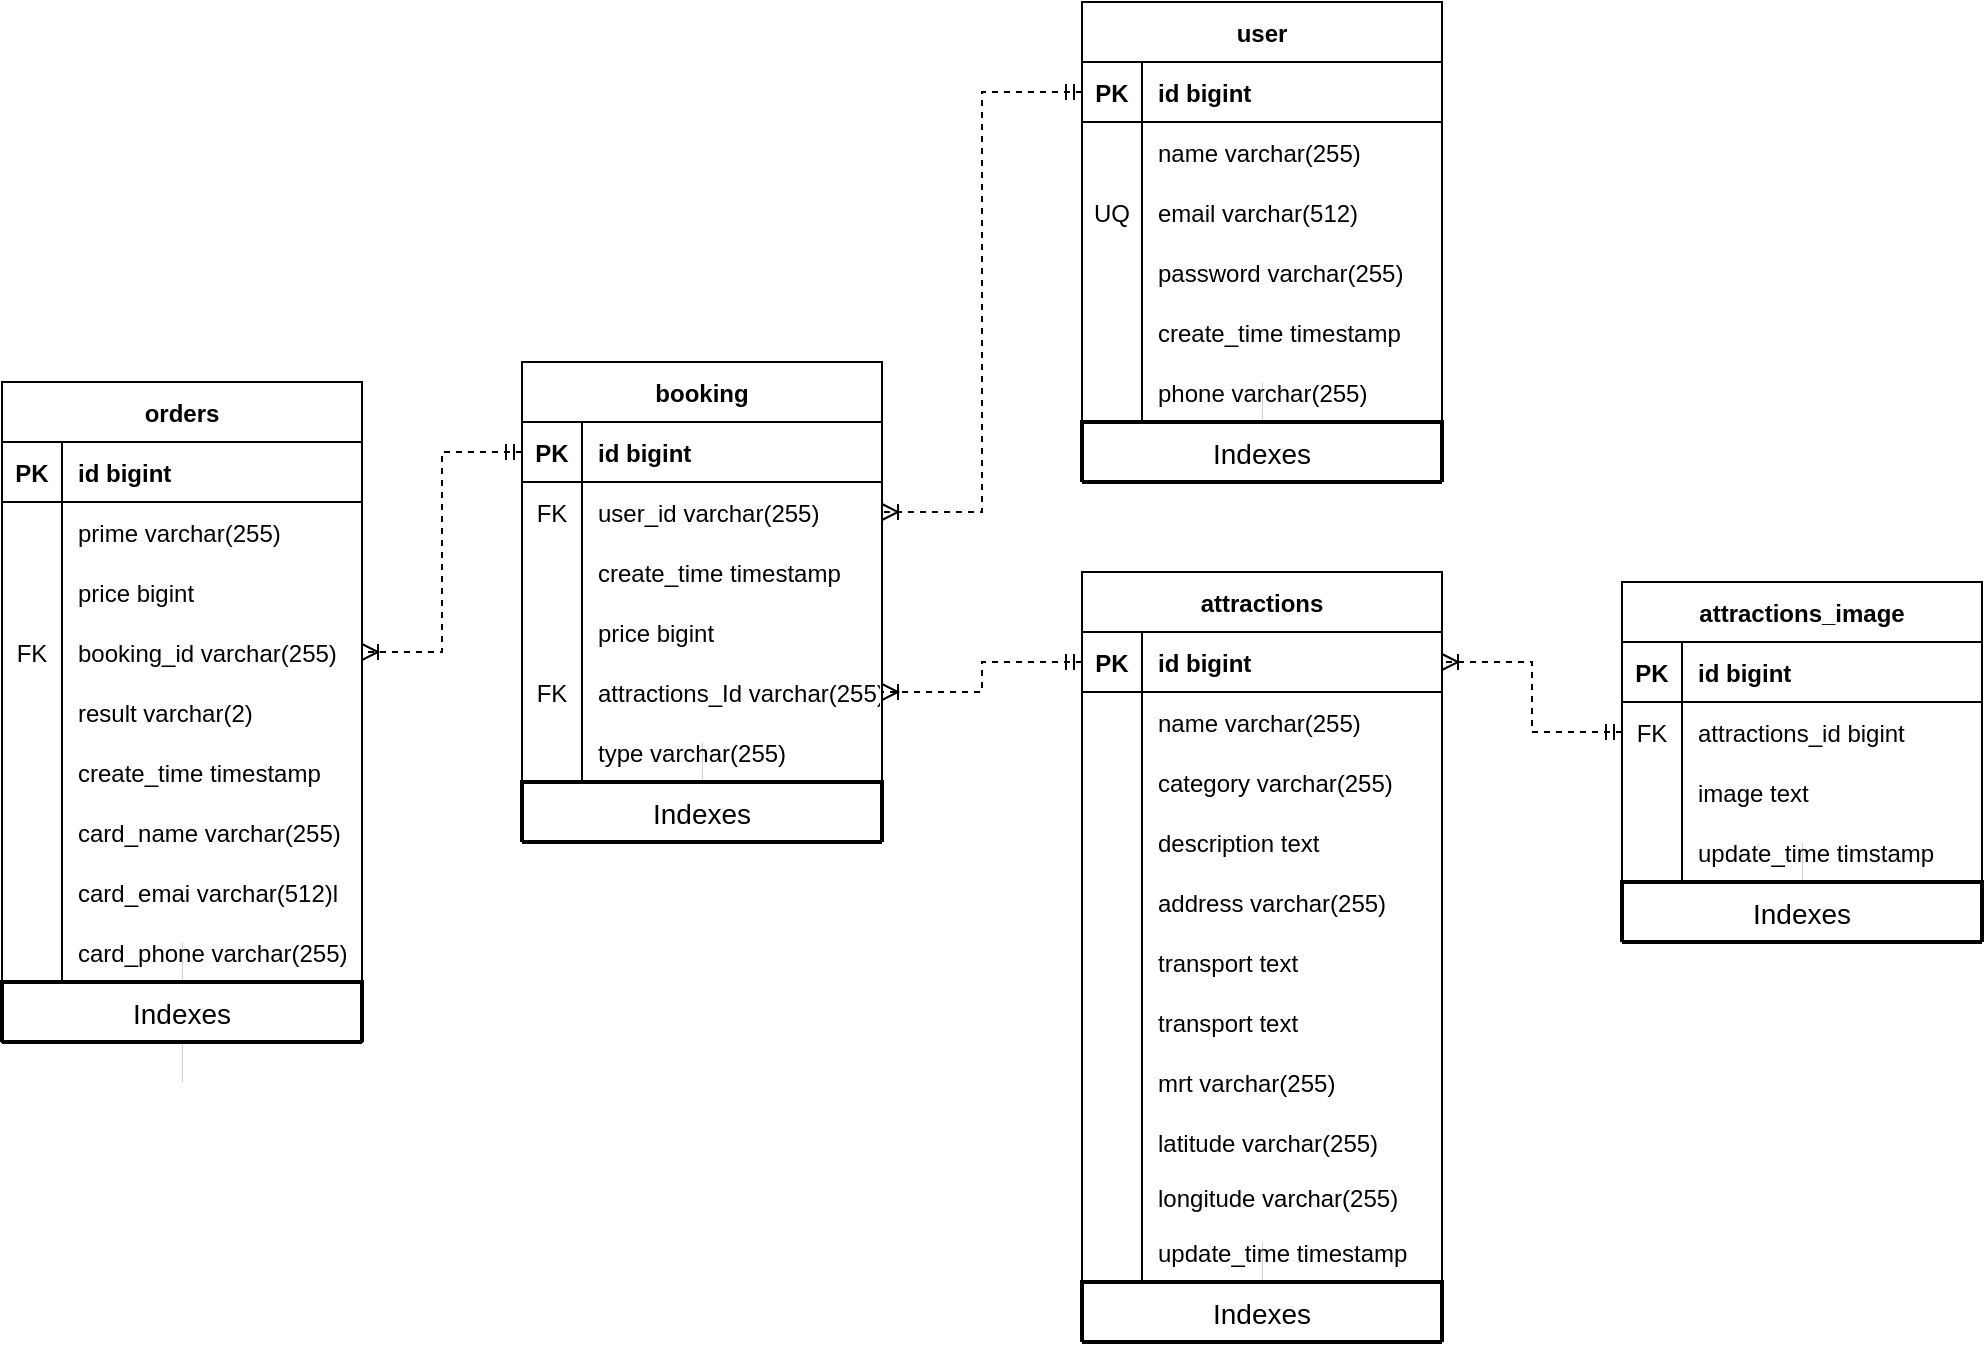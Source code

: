 <mxfile version="17.4.0" type="device"><diagram name="Page-1" id="2ca16b54-16f6-2749-3443-fa8db7711227"><mxGraphModel dx="946" dy="484" grid="1" gridSize="10" guides="1" tooltips="1" connect="1" arrows="1" fold="1" page="1" pageScale="1" pageWidth="1100" pageHeight="850" background="none" math="0" shadow="0"><root><mxCell id="0"/><mxCell id="1" parent="0"/><mxCell id="bOyy2fkthB6NbltApx4G-75" value="" style="edgeStyle=orthogonalEdgeStyle;rounded=0;orthogonalLoop=1;jettySize=auto;html=1;endArrow=none;endFill=0;strokeWidth=0;" parent="1" source="bOyy2fkthB6NbltApx4G-18" target="bOyy2fkthB6NbltApx4G-59" edge="1"><mxGeometry relative="1" as="geometry"/></mxCell><mxCell id="bOyy2fkthB6NbltApx4G-18" value="user" style="shape=table;startSize=30;container=1;collapsible=1;childLayout=tableLayout;fixedRows=1;rowLines=0;fontStyle=1;align=center;resizeLast=1;" parent="1" vertex="1"><mxGeometry x="550" y="30" width="180" height="210" as="geometry"><mxRectangle x="510" y="290" width="60" height="30" as="alternateBounds"/></mxGeometry></mxCell><mxCell id="bOyy2fkthB6NbltApx4G-19" value="" style="shape=tableRow;horizontal=0;startSize=0;swimlaneHead=0;swimlaneBody=0;fillColor=none;collapsible=0;dropTarget=0;points=[[0,0.5],[1,0.5]];portConstraint=eastwest;top=0;left=0;right=0;bottom=1;" parent="bOyy2fkthB6NbltApx4G-18" vertex="1"><mxGeometry y="30" width="180" height="30" as="geometry"/></mxCell><mxCell id="bOyy2fkthB6NbltApx4G-20" value="PK" style="shape=partialRectangle;connectable=0;fillColor=none;top=0;left=0;bottom=0;right=0;fontStyle=1;overflow=hidden;" parent="bOyy2fkthB6NbltApx4G-19" vertex="1"><mxGeometry width="30" height="30" as="geometry"><mxRectangle width="30" height="30" as="alternateBounds"/></mxGeometry></mxCell><mxCell id="bOyy2fkthB6NbltApx4G-21" value="id bigint" style="shape=partialRectangle;connectable=0;fillColor=none;top=0;left=0;bottom=0;right=0;align=left;spacingLeft=6;fontStyle=1;overflow=hidden;" parent="bOyy2fkthB6NbltApx4G-19" vertex="1"><mxGeometry x="30" width="150" height="30" as="geometry"><mxRectangle width="150" height="30" as="alternateBounds"/></mxGeometry></mxCell><mxCell id="bOyy2fkthB6NbltApx4G-22" value="" style="shape=tableRow;horizontal=0;startSize=0;swimlaneHead=0;swimlaneBody=0;fillColor=none;collapsible=0;dropTarget=0;points=[[0,0.5],[1,0.5]];portConstraint=eastwest;top=0;left=0;right=0;bottom=0;" parent="bOyy2fkthB6NbltApx4G-18" vertex="1"><mxGeometry y="60" width="180" height="30" as="geometry"/></mxCell><mxCell id="bOyy2fkthB6NbltApx4G-23" value="" style="shape=partialRectangle;connectable=0;fillColor=none;top=0;left=0;bottom=0;right=0;editable=1;overflow=hidden;" parent="bOyy2fkthB6NbltApx4G-22" vertex="1"><mxGeometry width="30" height="30" as="geometry"><mxRectangle width="30" height="30" as="alternateBounds"/></mxGeometry></mxCell><mxCell id="bOyy2fkthB6NbltApx4G-24" value="name varchar(255)" style="shape=partialRectangle;connectable=0;fillColor=none;top=0;left=0;bottom=0;right=0;align=left;spacingLeft=6;overflow=hidden;" parent="bOyy2fkthB6NbltApx4G-22" vertex="1"><mxGeometry x="30" width="150" height="30" as="geometry"><mxRectangle width="150" height="30" as="alternateBounds"/></mxGeometry></mxCell><mxCell id="bOyy2fkthB6NbltApx4G-25" value="" style="shape=tableRow;horizontal=0;startSize=0;swimlaneHead=0;swimlaneBody=0;fillColor=none;collapsible=0;dropTarget=0;points=[[0,0.5],[1,0.5]];portConstraint=eastwest;top=0;left=0;right=0;bottom=0;" parent="bOyy2fkthB6NbltApx4G-18" vertex="1"><mxGeometry y="90" width="180" height="30" as="geometry"/></mxCell><mxCell id="bOyy2fkthB6NbltApx4G-26" value="UQ" style="shape=partialRectangle;connectable=0;fillColor=none;top=0;left=0;bottom=0;right=0;editable=1;overflow=hidden;" parent="bOyy2fkthB6NbltApx4G-25" vertex="1"><mxGeometry width="30" height="30" as="geometry"><mxRectangle width="30" height="30" as="alternateBounds"/></mxGeometry></mxCell><mxCell id="bOyy2fkthB6NbltApx4G-27" value="email varchar(512)" style="shape=partialRectangle;connectable=0;fillColor=none;top=0;left=0;bottom=0;right=0;align=left;spacingLeft=6;overflow=hidden;" parent="bOyy2fkthB6NbltApx4G-25" vertex="1"><mxGeometry x="30" width="150" height="30" as="geometry"><mxRectangle width="150" height="30" as="alternateBounds"/></mxGeometry></mxCell><mxCell id="bOyy2fkthB6NbltApx4G-28" value="" style="shape=tableRow;horizontal=0;startSize=0;swimlaneHead=0;swimlaneBody=0;fillColor=none;collapsible=0;dropTarget=0;portConstraint=eastwest;top=0;left=0;right=0;bottom=0;" parent="bOyy2fkthB6NbltApx4G-18" vertex="1"><mxGeometry y="120" width="180" height="30" as="geometry"/></mxCell><mxCell id="bOyy2fkthB6NbltApx4G-29" value="" style="shape=partialRectangle;connectable=0;fillColor=none;top=0;left=0;bottom=0;right=0;editable=1;overflow=hidden;" parent="bOyy2fkthB6NbltApx4G-28" vertex="1"><mxGeometry width="30" height="30" as="geometry"><mxRectangle width="30" height="30" as="alternateBounds"/></mxGeometry></mxCell><mxCell id="bOyy2fkthB6NbltApx4G-30" value="password varchar(255)" style="shape=partialRectangle;connectable=0;fillColor=none;top=0;left=0;bottom=0;right=0;align=left;spacingLeft=6;overflow=hidden;" parent="bOyy2fkthB6NbltApx4G-28" vertex="1"><mxGeometry x="30" width="150" height="30" as="geometry"><mxRectangle width="150" height="30" as="alternateBounds"/></mxGeometry></mxCell><mxCell id="bOyy2fkthB6NbltApx4G-35" style="shape=tableRow;horizontal=0;startSize=0;swimlaneHead=0;swimlaneBody=0;fillColor=none;collapsible=0;dropTarget=0;points=[[0,0.5],[1,0.5]];portConstraint=eastwest;top=0;left=0;right=0;bottom=0;" parent="bOyy2fkthB6NbltApx4G-18" vertex="1"><mxGeometry y="150" width="180" height="30" as="geometry"/></mxCell><mxCell id="bOyy2fkthB6NbltApx4G-36" style="shape=partialRectangle;connectable=0;fillColor=none;top=0;left=0;bottom=0;right=0;editable=1;overflow=hidden;" parent="bOyy2fkthB6NbltApx4G-35" vertex="1"><mxGeometry width="30" height="30" as="geometry"><mxRectangle width="30" height="30" as="alternateBounds"/></mxGeometry></mxCell><mxCell id="bOyy2fkthB6NbltApx4G-37" value="create_time timestamp" style="shape=partialRectangle;connectable=0;fillColor=none;top=0;left=0;bottom=0;right=0;align=left;spacingLeft=6;overflow=hidden;" parent="bOyy2fkthB6NbltApx4G-35" vertex="1"><mxGeometry x="30" width="150" height="30" as="geometry"><mxRectangle width="150" height="30" as="alternateBounds"/></mxGeometry></mxCell><mxCell id="bOyy2fkthB6NbltApx4G-253" style="shape=tableRow;horizontal=0;startSize=0;swimlaneHead=0;swimlaneBody=0;fillColor=none;collapsible=0;dropTarget=0;points=[[0,0.5],[1,0.5]];portConstraint=eastwest;top=0;left=0;right=0;bottom=0;" parent="bOyy2fkthB6NbltApx4G-18" vertex="1"><mxGeometry y="180" width="180" height="30" as="geometry"/></mxCell><mxCell id="bOyy2fkthB6NbltApx4G-254" style="shape=partialRectangle;connectable=0;fillColor=none;top=0;left=0;bottom=0;right=0;editable=1;overflow=hidden;" parent="bOyy2fkthB6NbltApx4G-253" vertex="1"><mxGeometry width="30" height="30" as="geometry"><mxRectangle width="30" height="30" as="alternateBounds"/></mxGeometry></mxCell><mxCell id="bOyy2fkthB6NbltApx4G-255" value="phone varchar(255)" style="shape=partialRectangle;connectable=0;fillColor=none;top=0;left=0;bottom=0;right=0;align=left;spacingLeft=6;overflow=hidden;" parent="bOyy2fkthB6NbltApx4G-253" vertex="1"><mxGeometry x="30" width="150" height="30" as="geometry"><mxRectangle width="150" height="30" as="alternateBounds"/></mxGeometry></mxCell><mxCell id="bOyy2fkthB6NbltApx4G-38" value="Indexes" style="swimlane;childLayout=stackLayout;horizontal=1;startSize=30;horizontalStack=0;rounded=1;fontSize=14;fontStyle=0;strokeWidth=2;resizeParent=0;resizeLast=1;shadow=0;dashed=0;align=center;" parent="1" vertex="1" collapsed="1"><mxGeometry x="550" y="240" width="180" height="30" as="geometry"><mxRectangle x="350" y="480" width="180" height="120" as="alternateBounds"/></mxGeometry></mxCell><mxCell id="bOyy2fkthB6NbltApx4G-39" value="+Attribute1&#10;+Attribute2&#10;+Attribute3" style="align=left;strokeColor=none;fillColor=none;spacingLeft=4;fontSize=12;verticalAlign=top;resizable=0;rotatable=0;part=1;" parent="bOyy2fkthB6NbltApx4G-38" vertex="1"><mxGeometry y="30" width="180" height="90" as="geometry"/></mxCell><mxCell id="bOyy2fkthB6NbltApx4G-59" value="member" style="shape=table;startSize=30;container=1;collapsible=1;childLayout=tableLayout;fixedRows=1;rowLines=0;fontStyle=1;align=center;resizeLast=1;" parent="bOyy2fkthB6NbltApx4G-38" vertex="1"><mxGeometry x="-20" y="-20" width="180" height="180" as="geometry"><mxRectangle x="510" y="290" width="60" height="30" as="alternateBounds"/></mxGeometry></mxCell><mxCell id="bOyy2fkthB6NbltApx4G-60" value="" style="shape=tableRow;horizontal=0;startSize=0;swimlaneHead=0;swimlaneBody=0;fillColor=none;collapsible=0;dropTarget=0;points=[[0,0.5],[1,0.5]];portConstraint=eastwest;top=0;left=0;right=0;bottom=1;" parent="bOyy2fkthB6NbltApx4G-59" vertex="1"><mxGeometry y="30" width="180" height="30" as="geometry"/></mxCell><mxCell id="bOyy2fkthB6NbltApx4G-61" value="PK" style="shape=partialRectangle;connectable=0;fillColor=none;top=0;left=0;bottom=0;right=0;fontStyle=1;overflow=hidden;" parent="bOyy2fkthB6NbltApx4G-60" vertex="1"><mxGeometry width="30" height="30" as="geometry"><mxRectangle width="30" height="30" as="alternateBounds"/></mxGeometry></mxCell><mxCell id="bOyy2fkthB6NbltApx4G-62" value="id bigint" style="shape=partialRectangle;connectable=0;fillColor=none;top=0;left=0;bottom=0;right=0;align=left;spacingLeft=6;fontStyle=1;overflow=hidden;" parent="bOyy2fkthB6NbltApx4G-60" vertex="1"><mxGeometry x="30" width="150" height="30" as="geometry"><mxRectangle width="150" height="30" as="alternateBounds"/></mxGeometry></mxCell><mxCell id="bOyy2fkthB6NbltApx4G-63" value="" style="shape=tableRow;horizontal=0;startSize=0;swimlaneHead=0;swimlaneBody=0;fillColor=none;collapsible=0;dropTarget=0;points=[[0,0.5],[1,0.5]];portConstraint=eastwest;top=0;left=0;right=0;bottom=0;" parent="bOyy2fkthB6NbltApx4G-59" vertex="1"><mxGeometry y="60" width="180" height="30" as="geometry"/></mxCell><mxCell id="bOyy2fkthB6NbltApx4G-64" value="" style="shape=partialRectangle;connectable=0;fillColor=none;top=0;left=0;bottom=0;right=0;editable=1;overflow=hidden;" parent="bOyy2fkthB6NbltApx4G-63" vertex="1"><mxGeometry width="30" height="30" as="geometry"><mxRectangle width="30" height="30" as="alternateBounds"/></mxGeometry></mxCell><mxCell id="bOyy2fkthB6NbltApx4G-65" value="name varchar(255)" style="shape=partialRectangle;connectable=0;fillColor=none;top=0;left=0;bottom=0;right=0;align=left;spacingLeft=6;overflow=hidden;" parent="bOyy2fkthB6NbltApx4G-63" vertex="1"><mxGeometry x="30" width="150" height="30" as="geometry"><mxRectangle width="150" height="30" as="alternateBounds"/></mxGeometry></mxCell><mxCell id="bOyy2fkthB6NbltApx4G-66" value="" style="shape=tableRow;horizontal=0;startSize=0;swimlaneHead=0;swimlaneBody=0;fillColor=none;collapsible=0;dropTarget=0;points=[[0,0.5],[1,0.5]];portConstraint=eastwest;top=0;left=0;right=0;bottom=0;" parent="bOyy2fkthB6NbltApx4G-59" vertex="1"><mxGeometry y="90" width="180" height="30" as="geometry"/></mxCell><mxCell id="bOyy2fkthB6NbltApx4G-67" value="" style="shape=partialRectangle;connectable=0;fillColor=none;top=0;left=0;bottom=0;right=0;editable=1;overflow=hidden;" parent="bOyy2fkthB6NbltApx4G-66" vertex="1"><mxGeometry width="30" height="30" as="geometry"><mxRectangle width="30" height="30" as="alternateBounds"/></mxGeometry></mxCell><mxCell id="bOyy2fkthB6NbltApx4G-68" value="username varchar(255)" style="shape=partialRectangle;connectable=0;fillColor=none;top=0;left=0;bottom=0;right=0;align=left;spacingLeft=6;overflow=hidden;" parent="bOyy2fkthB6NbltApx4G-66" vertex="1"><mxGeometry x="30" width="150" height="30" as="geometry"><mxRectangle width="150" height="30" as="alternateBounds"/></mxGeometry></mxCell><mxCell id="bOyy2fkthB6NbltApx4G-69" value="" style="shape=tableRow;horizontal=0;startSize=0;swimlaneHead=0;swimlaneBody=0;fillColor=none;collapsible=0;dropTarget=0;portConstraint=eastwest;top=0;left=0;right=0;bottom=0;" parent="bOyy2fkthB6NbltApx4G-59" vertex="1"><mxGeometry y="120" width="180" height="30" as="geometry"/></mxCell><mxCell id="bOyy2fkthB6NbltApx4G-70" value="" style="shape=partialRectangle;connectable=0;fillColor=none;top=0;left=0;bottom=0;right=0;editable=1;overflow=hidden;" parent="bOyy2fkthB6NbltApx4G-69" vertex="1"><mxGeometry width="30" height="30" as="geometry"><mxRectangle width="30" height="30" as="alternateBounds"/></mxGeometry></mxCell><mxCell id="bOyy2fkthB6NbltApx4G-71" value="password varchar(255)" style="shape=partialRectangle;connectable=0;fillColor=none;top=0;left=0;bottom=0;right=0;align=left;spacingLeft=6;overflow=hidden;" parent="bOyy2fkthB6NbltApx4G-69" vertex="1"><mxGeometry x="30" width="150" height="30" as="geometry"><mxRectangle width="150" height="30" as="alternateBounds"/></mxGeometry></mxCell><mxCell id="bOyy2fkthB6NbltApx4G-72" style="shape=tableRow;horizontal=0;startSize=0;swimlaneHead=0;swimlaneBody=0;fillColor=none;collapsible=0;dropTarget=0;points=[[0,0.5],[1,0.5]];portConstraint=eastwest;top=0;left=0;right=0;bottom=0;" parent="bOyy2fkthB6NbltApx4G-59" vertex="1"><mxGeometry y="150" width="180" height="30" as="geometry"/></mxCell><mxCell id="bOyy2fkthB6NbltApx4G-73" style="shape=partialRectangle;connectable=0;fillColor=none;top=0;left=0;bottom=0;right=0;editable=1;overflow=hidden;" parent="bOyy2fkthB6NbltApx4G-72" vertex="1"><mxGeometry width="30" height="30" as="geometry"><mxRectangle width="30" height="30" as="alternateBounds"/></mxGeometry></mxCell><mxCell id="bOyy2fkthB6NbltApx4G-74" value="create_time timestamp" style="shape=partialRectangle;connectable=0;fillColor=none;top=0;left=0;bottom=0;right=0;align=left;spacingLeft=6;overflow=hidden;" parent="bOyy2fkthB6NbltApx4G-72" vertex="1"><mxGeometry x="30" width="150" height="30" as="geometry"><mxRectangle width="150" height="30" as="alternateBounds"/></mxGeometry></mxCell><mxCell id="bOyy2fkthB6NbltApx4G-77" value="" style="edgeStyle=orthogonalEdgeStyle;rounded=0;orthogonalLoop=1;jettySize=auto;html=1;endArrow=none;endFill=0;strokeWidth=0;" parent="1" source="bOyy2fkthB6NbltApx4G-78" target="bOyy2fkthB6NbltApx4G-96" edge="1"><mxGeometry relative="1" as="geometry"/></mxCell><mxCell id="bOyy2fkthB6NbltApx4G-78" value="attractions" style="shape=table;startSize=30;container=1;collapsible=1;childLayout=tableLayout;fixedRows=1;rowLines=0;fontStyle=1;align=center;resizeLast=1;" parent="1" vertex="1"><mxGeometry x="550" y="315" width="180" height="355" as="geometry"><mxRectangle x="510" y="290" width="60" height="30" as="alternateBounds"/></mxGeometry></mxCell><mxCell id="bOyy2fkthB6NbltApx4G-79" value="" style="shape=tableRow;horizontal=0;startSize=0;swimlaneHead=0;swimlaneBody=0;fillColor=none;collapsible=0;dropTarget=0;points=[[0,0.5],[1,0.5]];portConstraint=eastwest;top=0;left=0;right=0;bottom=1;" parent="bOyy2fkthB6NbltApx4G-78" vertex="1"><mxGeometry y="30" width="180" height="30" as="geometry"/></mxCell><mxCell id="bOyy2fkthB6NbltApx4G-80" value="PK" style="shape=partialRectangle;connectable=0;fillColor=none;top=0;left=0;bottom=0;right=0;fontStyle=1;overflow=hidden;" parent="bOyy2fkthB6NbltApx4G-79" vertex="1"><mxGeometry width="30" height="30" as="geometry"><mxRectangle width="30" height="30" as="alternateBounds"/></mxGeometry></mxCell><mxCell id="bOyy2fkthB6NbltApx4G-81" value="id bigint" style="shape=partialRectangle;connectable=0;fillColor=none;top=0;left=0;bottom=0;right=0;align=left;spacingLeft=6;fontStyle=1;overflow=hidden;" parent="bOyy2fkthB6NbltApx4G-79" vertex="1"><mxGeometry x="30" width="150" height="30" as="geometry"><mxRectangle width="150" height="30" as="alternateBounds"/></mxGeometry></mxCell><mxCell id="bOyy2fkthB6NbltApx4G-82" value="" style="shape=tableRow;horizontal=0;startSize=0;swimlaneHead=0;swimlaneBody=0;fillColor=none;collapsible=0;dropTarget=0;points=[[0,0.5],[1,0.5]];portConstraint=eastwest;top=0;left=0;right=0;bottom=0;" parent="bOyy2fkthB6NbltApx4G-78" vertex="1"><mxGeometry y="60" width="180" height="30" as="geometry"/></mxCell><mxCell id="bOyy2fkthB6NbltApx4G-83" value="" style="shape=partialRectangle;connectable=0;fillColor=none;top=0;left=0;bottom=0;right=0;editable=1;overflow=hidden;" parent="bOyy2fkthB6NbltApx4G-82" vertex="1"><mxGeometry width="30" height="30" as="geometry"><mxRectangle width="30" height="30" as="alternateBounds"/></mxGeometry></mxCell><mxCell id="bOyy2fkthB6NbltApx4G-84" value="name varchar(255)" style="shape=partialRectangle;connectable=0;fillColor=none;top=0;left=0;bottom=0;right=0;align=left;spacingLeft=6;overflow=hidden;" parent="bOyy2fkthB6NbltApx4G-82" vertex="1"><mxGeometry x="30" width="150" height="30" as="geometry"><mxRectangle width="150" height="30" as="alternateBounds"/></mxGeometry></mxCell><mxCell id="bOyy2fkthB6NbltApx4G-85" value="" style="shape=tableRow;horizontal=0;startSize=0;swimlaneHead=0;swimlaneBody=0;fillColor=none;collapsible=0;dropTarget=0;points=[[0,0.5],[1,0.5]];portConstraint=eastwest;top=0;left=0;right=0;bottom=0;" parent="bOyy2fkthB6NbltApx4G-78" vertex="1"><mxGeometry y="90" width="180" height="30" as="geometry"/></mxCell><mxCell id="bOyy2fkthB6NbltApx4G-86" value="" style="shape=partialRectangle;connectable=0;fillColor=none;top=0;left=0;bottom=0;right=0;editable=1;overflow=hidden;" parent="bOyy2fkthB6NbltApx4G-85" vertex="1"><mxGeometry width="30" height="30" as="geometry"><mxRectangle width="30" height="30" as="alternateBounds"/></mxGeometry></mxCell><mxCell id="bOyy2fkthB6NbltApx4G-87" value="category varchar(255)" style="shape=partialRectangle;connectable=0;fillColor=none;top=0;left=0;bottom=0;right=0;align=left;spacingLeft=6;overflow=hidden;" parent="bOyy2fkthB6NbltApx4G-85" vertex="1"><mxGeometry x="30" width="150" height="30" as="geometry"><mxRectangle width="150" height="30" as="alternateBounds"/></mxGeometry></mxCell><mxCell id="bOyy2fkthB6NbltApx4G-88" value="" style="shape=tableRow;horizontal=0;startSize=0;swimlaneHead=0;swimlaneBody=0;fillColor=none;collapsible=0;dropTarget=0;portConstraint=eastwest;top=0;left=0;right=0;bottom=0;" parent="bOyy2fkthB6NbltApx4G-78" vertex="1"><mxGeometry y="120" width="180" height="30" as="geometry"/></mxCell><mxCell id="bOyy2fkthB6NbltApx4G-89" value="" style="shape=partialRectangle;connectable=0;fillColor=none;top=0;left=0;bottom=0;right=0;editable=1;overflow=hidden;" parent="bOyy2fkthB6NbltApx4G-88" vertex="1"><mxGeometry width="30" height="30" as="geometry"><mxRectangle width="30" height="30" as="alternateBounds"/></mxGeometry></mxCell><mxCell id="bOyy2fkthB6NbltApx4G-90" value="description text" style="shape=partialRectangle;connectable=0;fillColor=none;top=0;left=0;bottom=0;right=0;align=left;spacingLeft=6;overflow=hidden;" parent="bOyy2fkthB6NbltApx4G-88" vertex="1"><mxGeometry x="30" width="150" height="30" as="geometry"><mxRectangle width="150" height="30" as="alternateBounds"/></mxGeometry></mxCell><mxCell id="bOyy2fkthB6NbltApx4G-91" style="shape=tableRow;horizontal=0;startSize=0;swimlaneHead=0;swimlaneBody=0;fillColor=none;collapsible=0;dropTarget=0;points=[[0,0.5],[1,0.5]];portConstraint=eastwest;top=0;left=0;right=0;bottom=0;" parent="bOyy2fkthB6NbltApx4G-78" vertex="1"><mxGeometry y="150" width="180" height="30" as="geometry"/></mxCell><mxCell id="bOyy2fkthB6NbltApx4G-92" style="shape=partialRectangle;connectable=0;fillColor=none;top=0;left=0;bottom=0;right=0;editable=1;overflow=hidden;" parent="bOyy2fkthB6NbltApx4G-91" vertex="1"><mxGeometry width="30" height="30" as="geometry"><mxRectangle width="30" height="30" as="alternateBounds"/></mxGeometry></mxCell><mxCell id="bOyy2fkthB6NbltApx4G-93" value="address varchar(255)" style="shape=partialRectangle;connectable=0;fillColor=none;top=0;left=0;bottom=0;right=0;align=left;spacingLeft=6;overflow=hidden;" parent="bOyy2fkthB6NbltApx4G-91" vertex="1"><mxGeometry x="30" width="150" height="30" as="geometry"><mxRectangle width="150" height="30" as="alternateBounds"/></mxGeometry></mxCell><mxCell id="bOyy2fkthB6NbltApx4G-182" style="shape=tableRow;horizontal=0;startSize=0;swimlaneHead=0;swimlaneBody=0;fillColor=none;collapsible=0;dropTarget=0;points=[[0,0.5],[1,0.5]];portConstraint=eastwest;top=0;left=0;right=0;bottom=0;" parent="bOyy2fkthB6NbltApx4G-78" vertex="1"><mxGeometry y="180" width="180" height="30" as="geometry"/></mxCell><mxCell id="bOyy2fkthB6NbltApx4G-183" style="shape=partialRectangle;connectable=0;fillColor=none;top=0;left=0;bottom=0;right=0;editable=1;overflow=hidden;" parent="bOyy2fkthB6NbltApx4G-182" vertex="1"><mxGeometry width="30" height="30" as="geometry"><mxRectangle width="30" height="30" as="alternateBounds"/></mxGeometry></mxCell><mxCell id="bOyy2fkthB6NbltApx4G-184" value="transport text" style="shape=partialRectangle;connectable=0;fillColor=none;top=0;left=0;bottom=0;right=0;align=left;spacingLeft=6;overflow=hidden;" parent="bOyy2fkthB6NbltApx4G-182" vertex="1"><mxGeometry x="30" width="150" height="30" as="geometry"><mxRectangle width="150" height="30" as="alternateBounds"/></mxGeometry></mxCell><mxCell id="bOyy2fkthB6NbltApx4G-275" style="shape=tableRow;horizontal=0;startSize=0;swimlaneHead=0;swimlaneBody=0;fillColor=none;collapsible=0;dropTarget=0;points=[[0,0.5],[1,0.5]];portConstraint=eastwest;top=0;left=0;right=0;bottom=0;" parent="bOyy2fkthB6NbltApx4G-78" vertex="1"><mxGeometry y="210" width="180" height="30" as="geometry"/></mxCell><mxCell id="bOyy2fkthB6NbltApx4G-276" style="shape=partialRectangle;connectable=0;fillColor=none;top=0;left=0;bottom=0;right=0;editable=1;overflow=hidden;" parent="bOyy2fkthB6NbltApx4G-275" vertex="1"><mxGeometry width="30" height="30" as="geometry"><mxRectangle width="30" height="30" as="alternateBounds"/></mxGeometry></mxCell><mxCell id="bOyy2fkthB6NbltApx4G-277" value="transport text" style="shape=partialRectangle;connectable=0;fillColor=none;top=0;left=0;bottom=0;right=0;align=left;spacingLeft=6;overflow=hidden;" parent="bOyy2fkthB6NbltApx4G-275" vertex="1"><mxGeometry x="30" width="150" height="30" as="geometry"><mxRectangle width="150" height="30" as="alternateBounds"/></mxGeometry></mxCell><mxCell id="bOyy2fkthB6NbltApx4G-185" style="shape=tableRow;horizontal=0;startSize=0;swimlaneHead=0;swimlaneBody=0;fillColor=none;collapsible=0;dropTarget=0;points=[[0,0.5],[1,0.5]];portConstraint=eastwest;top=0;left=0;right=0;bottom=0;" parent="bOyy2fkthB6NbltApx4G-78" vertex="1"><mxGeometry y="240" width="180" height="30" as="geometry"/></mxCell><mxCell id="bOyy2fkthB6NbltApx4G-186" style="shape=partialRectangle;connectable=0;fillColor=none;top=0;left=0;bottom=0;right=0;editable=1;overflow=hidden;" parent="bOyy2fkthB6NbltApx4G-185" vertex="1"><mxGeometry width="30" height="30" as="geometry"><mxRectangle width="30" height="30" as="alternateBounds"/></mxGeometry></mxCell><mxCell id="bOyy2fkthB6NbltApx4G-187" value="mrt varchar(255)" style="shape=partialRectangle;connectable=0;fillColor=none;top=0;left=0;bottom=0;right=0;align=left;spacingLeft=6;overflow=hidden;" parent="bOyy2fkthB6NbltApx4G-185" vertex="1"><mxGeometry x="30" width="150" height="30" as="geometry"><mxRectangle width="150" height="30" as="alternateBounds"/></mxGeometry></mxCell><mxCell id="bOyy2fkthB6NbltApx4G-188" style="shape=tableRow;horizontal=0;startSize=0;swimlaneHead=0;swimlaneBody=0;fillColor=none;collapsible=0;dropTarget=0;points=[[0,0.5],[1,0.5]];portConstraint=eastwest;top=0;left=0;right=0;bottom=0;" parent="bOyy2fkthB6NbltApx4G-78" vertex="1"><mxGeometry y="270" width="180" height="30" as="geometry"/></mxCell><mxCell id="bOyy2fkthB6NbltApx4G-189" style="shape=partialRectangle;connectable=0;fillColor=none;top=0;left=0;bottom=0;right=0;editable=1;overflow=hidden;" parent="bOyy2fkthB6NbltApx4G-188" vertex="1"><mxGeometry width="30" height="30" as="geometry"><mxRectangle width="30" height="30" as="alternateBounds"/></mxGeometry></mxCell><mxCell id="bOyy2fkthB6NbltApx4G-190" value="latitude varchar(255)" style="shape=partialRectangle;connectable=0;fillColor=none;top=0;left=0;bottom=0;right=0;align=left;spacingLeft=6;overflow=hidden;" parent="bOyy2fkthB6NbltApx4G-188" vertex="1"><mxGeometry x="30" width="150" height="30" as="geometry"><mxRectangle width="150" height="30" as="alternateBounds"/></mxGeometry></mxCell><mxCell id="bOyy2fkthB6NbltApx4G-191" style="shape=tableRow;horizontal=0;startSize=0;swimlaneHead=0;swimlaneBody=0;fillColor=none;collapsible=0;dropTarget=0;points=[[0,0.5],[1,0.5]];portConstraint=eastwest;top=0;left=0;right=0;bottom=0;" parent="bOyy2fkthB6NbltApx4G-78" vertex="1"><mxGeometry y="300" width="180" height="25" as="geometry"/></mxCell><mxCell id="bOyy2fkthB6NbltApx4G-192" style="shape=partialRectangle;connectable=0;fillColor=none;top=0;left=0;bottom=0;right=0;editable=1;overflow=hidden;" parent="bOyy2fkthB6NbltApx4G-191" vertex="1"><mxGeometry width="30" height="25" as="geometry"><mxRectangle width="30" height="25" as="alternateBounds"/></mxGeometry></mxCell><mxCell id="bOyy2fkthB6NbltApx4G-193" value="longitude varchar(255)" style="shape=partialRectangle;connectable=0;fillColor=none;top=0;left=0;bottom=0;right=0;align=left;spacingLeft=6;overflow=hidden;" parent="bOyy2fkthB6NbltApx4G-191" vertex="1"><mxGeometry x="30" width="150" height="25" as="geometry"><mxRectangle width="150" height="25" as="alternateBounds"/></mxGeometry></mxCell><mxCell id="bOyy2fkthB6NbltApx4G-272" style="shape=tableRow;horizontal=0;startSize=0;swimlaneHead=0;swimlaneBody=0;fillColor=none;collapsible=0;dropTarget=0;points=[[0,0.5],[1,0.5]];portConstraint=eastwest;top=0;left=0;right=0;bottom=0;" parent="bOyy2fkthB6NbltApx4G-78" vertex="1"><mxGeometry y="325" width="180" height="30" as="geometry"/></mxCell><mxCell id="bOyy2fkthB6NbltApx4G-273" style="shape=partialRectangle;connectable=0;fillColor=none;top=0;left=0;bottom=0;right=0;editable=1;overflow=hidden;" parent="bOyy2fkthB6NbltApx4G-272" vertex="1"><mxGeometry width="30" height="30" as="geometry"><mxRectangle width="30" height="30" as="alternateBounds"/></mxGeometry></mxCell><mxCell id="bOyy2fkthB6NbltApx4G-274" value="update_time timestamp" style="shape=partialRectangle;connectable=0;fillColor=none;top=0;left=0;bottom=0;right=0;align=left;spacingLeft=6;overflow=hidden;" parent="bOyy2fkthB6NbltApx4G-272" vertex="1"><mxGeometry x="30" width="150" height="30" as="geometry"><mxRectangle width="150" height="30" as="alternateBounds"/></mxGeometry></mxCell><mxCell id="bOyy2fkthB6NbltApx4G-94" value="Indexes" style="swimlane;childLayout=stackLayout;horizontal=1;startSize=30;horizontalStack=0;rounded=1;fontSize=14;fontStyle=0;strokeWidth=2;resizeParent=0;resizeLast=1;shadow=0;dashed=0;align=center;" parent="1" vertex="1" collapsed="1"><mxGeometry x="550" y="670" width="180" height="30" as="geometry"><mxRectangle x="350" y="480" width="180" height="120" as="alternateBounds"/></mxGeometry></mxCell><mxCell id="bOyy2fkthB6NbltApx4G-95" value="+Attribute1&#10;+Attribute2&#10;+Attribute3" style="align=left;strokeColor=none;fillColor=none;spacingLeft=4;fontSize=12;verticalAlign=top;resizable=0;rotatable=0;part=1;" parent="bOyy2fkthB6NbltApx4G-94" vertex="1"><mxGeometry y="30" width="180" height="90" as="geometry"/></mxCell><mxCell id="bOyy2fkthB6NbltApx4G-96" value="member" style="shape=table;startSize=30;container=1;collapsible=1;childLayout=tableLayout;fixedRows=1;rowLines=0;fontStyle=1;align=center;resizeLast=1;" parent="bOyy2fkthB6NbltApx4G-94" vertex="1"><mxGeometry x="-20" y="-20" width="180" height="180" as="geometry"><mxRectangle x="510" y="290" width="60" height="30" as="alternateBounds"/></mxGeometry></mxCell><mxCell id="bOyy2fkthB6NbltApx4G-97" value="" style="shape=tableRow;horizontal=0;startSize=0;swimlaneHead=0;swimlaneBody=0;fillColor=none;collapsible=0;dropTarget=0;points=[[0,0.5],[1,0.5]];portConstraint=eastwest;top=0;left=0;right=0;bottom=1;" parent="bOyy2fkthB6NbltApx4G-96" vertex="1"><mxGeometry y="30" width="180" height="30" as="geometry"/></mxCell><mxCell id="bOyy2fkthB6NbltApx4G-98" value="PK" style="shape=partialRectangle;connectable=0;fillColor=none;top=0;left=0;bottom=0;right=0;fontStyle=1;overflow=hidden;" parent="bOyy2fkthB6NbltApx4G-97" vertex="1"><mxGeometry width="30" height="30" as="geometry"><mxRectangle width="30" height="30" as="alternateBounds"/></mxGeometry></mxCell><mxCell id="bOyy2fkthB6NbltApx4G-99" value="id bigint" style="shape=partialRectangle;connectable=0;fillColor=none;top=0;left=0;bottom=0;right=0;align=left;spacingLeft=6;fontStyle=1;overflow=hidden;" parent="bOyy2fkthB6NbltApx4G-97" vertex="1"><mxGeometry x="30" width="150" height="30" as="geometry"><mxRectangle width="150" height="30" as="alternateBounds"/></mxGeometry></mxCell><mxCell id="bOyy2fkthB6NbltApx4G-100" value="" style="shape=tableRow;horizontal=0;startSize=0;swimlaneHead=0;swimlaneBody=0;fillColor=none;collapsible=0;dropTarget=0;points=[[0,0.5],[1,0.5]];portConstraint=eastwest;top=0;left=0;right=0;bottom=0;" parent="bOyy2fkthB6NbltApx4G-96" vertex="1"><mxGeometry y="60" width="180" height="30" as="geometry"/></mxCell><mxCell id="bOyy2fkthB6NbltApx4G-101" value="" style="shape=partialRectangle;connectable=0;fillColor=none;top=0;left=0;bottom=0;right=0;editable=1;overflow=hidden;" parent="bOyy2fkthB6NbltApx4G-100" vertex="1"><mxGeometry width="30" height="30" as="geometry"><mxRectangle width="30" height="30" as="alternateBounds"/></mxGeometry></mxCell><mxCell id="bOyy2fkthB6NbltApx4G-102" value="name varchar(255)" style="shape=partialRectangle;connectable=0;fillColor=none;top=0;left=0;bottom=0;right=0;align=left;spacingLeft=6;overflow=hidden;" parent="bOyy2fkthB6NbltApx4G-100" vertex="1"><mxGeometry x="30" width="150" height="30" as="geometry"><mxRectangle width="150" height="30" as="alternateBounds"/></mxGeometry></mxCell><mxCell id="bOyy2fkthB6NbltApx4G-103" value="" style="shape=tableRow;horizontal=0;startSize=0;swimlaneHead=0;swimlaneBody=0;fillColor=none;collapsible=0;dropTarget=0;points=[[0,0.5],[1,0.5]];portConstraint=eastwest;top=0;left=0;right=0;bottom=0;" parent="bOyy2fkthB6NbltApx4G-96" vertex="1"><mxGeometry y="90" width="180" height="30" as="geometry"/></mxCell><mxCell id="bOyy2fkthB6NbltApx4G-104" value="" style="shape=partialRectangle;connectable=0;fillColor=none;top=0;left=0;bottom=0;right=0;editable=1;overflow=hidden;" parent="bOyy2fkthB6NbltApx4G-103" vertex="1"><mxGeometry width="30" height="30" as="geometry"><mxRectangle width="30" height="30" as="alternateBounds"/></mxGeometry></mxCell><mxCell id="bOyy2fkthB6NbltApx4G-105" value="username varchar(255)" style="shape=partialRectangle;connectable=0;fillColor=none;top=0;left=0;bottom=0;right=0;align=left;spacingLeft=6;overflow=hidden;" parent="bOyy2fkthB6NbltApx4G-103" vertex="1"><mxGeometry x="30" width="150" height="30" as="geometry"><mxRectangle width="150" height="30" as="alternateBounds"/></mxGeometry></mxCell><mxCell id="bOyy2fkthB6NbltApx4G-106" value="" style="shape=tableRow;horizontal=0;startSize=0;swimlaneHead=0;swimlaneBody=0;fillColor=none;collapsible=0;dropTarget=0;portConstraint=eastwest;top=0;left=0;right=0;bottom=0;" parent="bOyy2fkthB6NbltApx4G-96" vertex="1"><mxGeometry y="120" width="180" height="30" as="geometry"/></mxCell><mxCell id="bOyy2fkthB6NbltApx4G-107" value="" style="shape=partialRectangle;connectable=0;fillColor=none;top=0;left=0;bottom=0;right=0;editable=1;overflow=hidden;" parent="bOyy2fkthB6NbltApx4G-106" vertex="1"><mxGeometry width="30" height="30" as="geometry"><mxRectangle width="30" height="30" as="alternateBounds"/></mxGeometry></mxCell><mxCell id="bOyy2fkthB6NbltApx4G-108" value="password varchar(255)" style="shape=partialRectangle;connectable=0;fillColor=none;top=0;left=0;bottom=0;right=0;align=left;spacingLeft=6;overflow=hidden;" parent="bOyy2fkthB6NbltApx4G-106" vertex="1"><mxGeometry x="30" width="150" height="30" as="geometry"><mxRectangle width="150" height="30" as="alternateBounds"/></mxGeometry></mxCell><mxCell id="bOyy2fkthB6NbltApx4G-109" style="shape=tableRow;horizontal=0;startSize=0;swimlaneHead=0;swimlaneBody=0;fillColor=none;collapsible=0;dropTarget=0;points=[[0,0.5],[1,0.5]];portConstraint=eastwest;top=0;left=0;right=0;bottom=0;" parent="bOyy2fkthB6NbltApx4G-96" vertex="1"><mxGeometry y="150" width="180" height="30" as="geometry"/></mxCell><mxCell id="bOyy2fkthB6NbltApx4G-110" style="shape=partialRectangle;connectable=0;fillColor=none;top=0;left=0;bottom=0;right=0;editable=1;overflow=hidden;" parent="bOyy2fkthB6NbltApx4G-109" vertex="1"><mxGeometry width="30" height="30" as="geometry"><mxRectangle width="30" height="30" as="alternateBounds"/></mxGeometry></mxCell><mxCell id="bOyy2fkthB6NbltApx4G-111" value="create_time timestamp" style="shape=partialRectangle;connectable=0;fillColor=none;top=0;left=0;bottom=0;right=0;align=left;spacingLeft=6;overflow=hidden;" parent="bOyy2fkthB6NbltApx4G-109" vertex="1"><mxGeometry x="30" width="150" height="30" as="geometry"><mxRectangle width="150" height="30" as="alternateBounds"/></mxGeometry></mxCell><mxCell id="bOyy2fkthB6NbltApx4G-112" value="" style="edgeStyle=orthogonalEdgeStyle;rounded=0;orthogonalLoop=1;jettySize=auto;html=1;endArrow=none;endFill=0;strokeWidth=0;" parent="1" source="bOyy2fkthB6NbltApx4G-113" target="bOyy2fkthB6NbltApx4G-131" edge="1"><mxGeometry relative="1" as="geometry"/></mxCell><mxCell id="bOyy2fkthB6NbltApx4G-113" value="booking" style="shape=table;startSize=30;container=1;collapsible=1;childLayout=tableLayout;fixedRows=1;rowLines=0;fontStyle=1;align=center;resizeLast=1;" parent="1" vertex="1"><mxGeometry x="270" y="210" width="180" height="210" as="geometry"><mxRectangle x="510" y="290" width="60" height="30" as="alternateBounds"/></mxGeometry></mxCell><mxCell id="bOyy2fkthB6NbltApx4G-114" value="" style="shape=tableRow;horizontal=0;startSize=0;swimlaneHead=0;swimlaneBody=0;fillColor=none;collapsible=0;dropTarget=0;points=[[0,0.5],[1,0.5]];portConstraint=eastwest;top=0;left=0;right=0;bottom=1;" parent="bOyy2fkthB6NbltApx4G-113" vertex="1"><mxGeometry y="30" width="180" height="30" as="geometry"/></mxCell><mxCell id="bOyy2fkthB6NbltApx4G-115" value="PK" style="shape=partialRectangle;connectable=0;fillColor=none;top=0;left=0;bottom=0;right=0;fontStyle=1;overflow=hidden;" parent="bOyy2fkthB6NbltApx4G-114" vertex="1"><mxGeometry width="30" height="30" as="geometry"><mxRectangle width="30" height="30" as="alternateBounds"/></mxGeometry></mxCell><mxCell id="bOyy2fkthB6NbltApx4G-116" value="id bigint" style="shape=partialRectangle;connectable=0;fillColor=none;top=0;left=0;bottom=0;right=0;align=left;spacingLeft=6;fontStyle=1;overflow=hidden;" parent="bOyy2fkthB6NbltApx4G-114" vertex="1"><mxGeometry x="30" width="150" height="30" as="geometry"><mxRectangle width="150" height="30" as="alternateBounds"/></mxGeometry></mxCell><mxCell id="bOyy2fkthB6NbltApx4G-117" value="" style="shape=tableRow;horizontal=0;startSize=0;swimlaneHead=0;swimlaneBody=0;fillColor=none;collapsible=0;dropTarget=0;points=[[0,0.5],[1,0.5]];portConstraint=eastwest;top=0;left=0;right=0;bottom=0;" parent="bOyy2fkthB6NbltApx4G-113" vertex="1"><mxGeometry y="60" width="180" height="30" as="geometry"/></mxCell><mxCell id="bOyy2fkthB6NbltApx4G-118" value="FK" style="shape=partialRectangle;connectable=0;fillColor=none;top=0;left=0;bottom=0;right=0;editable=1;overflow=hidden;" parent="bOyy2fkthB6NbltApx4G-117" vertex="1"><mxGeometry width="30" height="30" as="geometry"><mxRectangle width="30" height="30" as="alternateBounds"/></mxGeometry></mxCell><mxCell id="bOyy2fkthB6NbltApx4G-119" value="user_id varchar(255) " style="shape=partialRectangle;connectable=0;fillColor=none;top=0;left=0;bottom=0;right=0;align=left;spacingLeft=6;overflow=hidden;" parent="bOyy2fkthB6NbltApx4G-117" vertex="1"><mxGeometry x="30" width="150" height="30" as="geometry"><mxRectangle width="150" height="30" as="alternateBounds"/></mxGeometry></mxCell><mxCell id="bOyy2fkthB6NbltApx4G-120" value="" style="shape=tableRow;horizontal=0;startSize=0;swimlaneHead=0;swimlaneBody=0;fillColor=none;collapsible=0;dropTarget=0;points=[[0,0.5],[1,0.5]];portConstraint=eastwest;top=0;left=0;right=0;bottom=0;" parent="bOyy2fkthB6NbltApx4G-113" vertex="1"><mxGeometry y="90" width="180" height="30" as="geometry"/></mxCell><mxCell id="bOyy2fkthB6NbltApx4G-121" value="" style="shape=partialRectangle;connectable=0;fillColor=none;top=0;left=0;bottom=0;right=0;editable=1;overflow=hidden;" parent="bOyy2fkthB6NbltApx4G-120" vertex="1"><mxGeometry width="30" height="30" as="geometry"><mxRectangle width="30" height="30" as="alternateBounds"/></mxGeometry></mxCell><mxCell id="bOyy2fkthB6NbltApx4G-122" value="create_time timestamp" style="shape=partialRectangle;connectable=0;fillColor=none;top=0;left=0;bottom=0;right=0;align=left;spacingLeft=6;overflow=hidden;" parent="bOyy2fkthB6NbltApx4G-120" vertex="1"><mxGeometry x="30" width="150" height="30" as="geometry"><mxRectangle width="150" height="30" as="alternateBounds"/></mxGeometry></mxCell><mxCell id="bOyy2fkthB6NbltApx4G-123" value="" style="shape=tableRow;horizontal=0;startSize=0;swimlaneHead=0;swimlaneBody=0;fillColor=none;collapsible=0;dropTarget=0;portConstraint=eastwest;top=0;left=0;right=0;bottom=0;" parent="bOyy2fkthB6NbltApx4G-113" vertex="1"><mxGeometry y="120" width="180" height="30" as="geometry"/></mxCell><mxCell id="bOyy2fkthB6NbltApx4G-124" value="" style="shape=partialRectangle;connectable=0;fillColor=none;top=0;left=0;bottom=0;right=0;editable=1;overflow=hidden;" parent="bOyy2fkthB6NbltApx4G-123" vertex="1"><mxGeometry width="30" height="30" as="geometry"><mxRectangle width="30" height="30" as="alternateBounds"/></mxGeometry></mxCell><mxCell id="bOyy2fkthB6NbltApx4G-125" value="price bigint" style="shape=partialRectangle;connectable=0;fillColor=none;top=0;left=0;bottom=0;right=0;align=left;spacingLeft=6;overflow=hidden;fontStyle=0" parent="bOyy2fkthB6NbltApx4G-123" vertex="1"><mxGeometry x="30" width="150" height="30" as="geometry"><mxRectangle width="150" height="30" as="alternateBounds"/></mxGeometry></mxCell><mxCell id="bOyy2fkthB6NbltApx4G-260" style="shape=tableRow;horizontal=0;startSize=0;swimlaneHead=0;swimlaneBody=0;fillColor=none;collapsible=0;dropTarget=0;portConstraint=eastwest;top=0;left=0;right=0;bottom=0;" parent="bOyy2fkthB6NbltApx4G-113" vertex="1"><mxGeometry y="150" width="180" height="30" as="geometry"/></mxCell><mxCell id="bOyy2fkthB6NbltApx4G-261" value="FK" style="shape=partialRectangle;connectable=0;fillColor=none;top=0;left=0;bottom=0;right=0;editable=1;overflow=hidden;" parent="bOyy2fkthB6NbltApx4G-260" vertex="1"><mxGeometry width="30" height="30" as="geometry"><mxRectangle width="30" height="30" as="alternateBounds"/></mxGeometry></mxCell><mxCell id="bOyy2fkthB6NbltApx4G-262" value="attractions_Id varchar(255)" style="shape=partialRectangle;connectable=0;fillColor=none;top=0;left=0;bottom=0;right=0;align=left;spacingLeft=6;overflow=hidden;fontStyle=0" parent="bOyy2fkthB6NbltApx4G-260" vertex="1"><mxGeometry x="30" width="150" height="30" as="geometry"><mxRectangle width="150" height="30" as="alternateBounds"/></mxGeometry></mxCell><mxCell id="bOyy2fkthB6NbltApx4G-268" style="shape=tableRow;horizontal=0;startSize=0;swimlaneHead=0;swimlaneBody=0;fillColor=none;collapsible=0;dropTarget=0;portConstraint=eastwest;top=0;left=0;right=0;bottom=0;" parent="bOyy2fkthB6NbltApx4G-113" vertex="1"><mxGeometry y="180" width="180" height="30" as="geometry"/></mxCell><mxCell id="bOyy2fkthB6NbltApx4G-269" style="shape=partialRectangle;connectable=0;fillColor=none;top=0;left=0;bottom=0;right=0;editable=1;overflow=hidden;" parent="bOyy2fkthB6NbltApx4G-268" vertex="1"><mxGeometry width="30" height="30" as="geometry"><mxRectangle width="30" height="30" as="alternateBounds"/></mxGeometry></mxCell><mxCell id="bOyy2fkthB6NbltApx4G-270" value="type varchar(255)" style="shape=partialRectangle;connectable=0;fillColor=none;top=0;left=0;bottom=0;right=0;align=left;spacingLeft=6;overflow=hidden;fontStyle=0" parent="bOyy2fkthB6NbltApx4G-268" vertex="1"><mxGeometry x="30" width="150" height="30" as="geometry"><mxRectangle width="150" height="30" as="alternateBounds"/></mxGeometry></mxCell><mxCell id="bOyy2fkthB6NbltApx4G-129" value="Indexes" style="swimlane;childLayout=stackLayout;horizontal=1;startSize=30;horizontalStack=0;rounded=1;fontSize=14;fontStyle=0;strokeWidth=2;resizeParent=0;resizeLast=1;shadow=0;dashed=0;align=center;" parent="1" vertex="1" collapsed="1"><mxGeometry x="270" y="420" width="180" height="30" as="geometry"><mxRectangle x="350" y="480" width="180" height="120" as="alternateBounds"/></mxGeometry></mxCell><mxCell id="bOyy2fkthB6NbltApx4G-130" value="+Attribute1&#10;+Attribute2&#10;+Attribute3" style="align=left;strokeColor=none;fillColor=none;spacingLeft=4;fontSize=12;verticalAlign=top;resizable=0;rotatable=0;part=1;" parent="bOyy2fkthB6NbltApx4G-129" vertex="1"><mxGeometry y="30" width="180" height="90" as="geometry"/></mxCell><mxCell id="bOyy2fkthB6NbltApx4G-131" value="member" style="shape=table;startSize=30;container=1;collapsible=1;childLayout=tableLayout;fixedRows=1;rowLines=0;fontStyle=1;align=center;resizeLast=1;" parent="bOyy2fkthB6NbltApx4G-129" vertex="1"><mxGeometry x="-20" y="-20" width="180" height="180" as="geometry"><mxRectangle x="510" y="290" width="60" height="30" as="alternateBounds"/></mxGeometry></mxCell><mxCell id="bOyy2fkthB6NbltApx4G-132" value="" style="shape=tableRow;horizontal=0;startSize=0;swimlaneHead=0;swimlaneBody=0;fillColor=none;collapsible=0;dropTarget=0;points=[[0,0.5],[1,0.5]];portConstraint=eastwest;top=0;left=0;right=0;bottom=1;" parent="bOyy2fkthB6NbltApx4G-131" vertex="1"><mxGeometry y="30" width="180" height="30" as="geometry"/></mxCell><mxCell id="bOyy2fkthB6NbltApx4G-133" value="PK" style="shape=partialRectangle;connectable=0;fillColor=none;top=0;left=0;bottom=0;right=0;fontStyle=1;overflow=hidden;" parent="bOyy2fkthB6NbltApx4G-132" vertex="1"><mxGeometry width="30" height="30" as="geometry"><mxRectangle width="30" height="30" as="alternateBounds"/></mxGeometry></mxCell><mxCell id="bOyy2fkthB6NbltApx4G-134" value="id bigint" style="shape=partialRectangle;connectable=0;fillColor=none;top=0;left=0;bottom=0;right=0;align=left;spacingLeft=6;fontStyle=1;overflow=hidden;" parent="bOyy2fkthB6NbltApx4G-132" vertex="1"><mxGeometry x="30" width="150" height="30" as="geometry"><mxRectangle width="150" height="30" as="alternateBounds"/></mxGeometry></mxCell><mxCell id="bOyy2fkthB6NbltApx4G-135" value="" style="shape=tableRow;horizontal=0;startSize=0;swimlaneHead=0;swimlaneBody=0;fillColor=none;collapsible=0;dropTarget=0;points=[[0,0.5],[1,0.5]];portConstraint=eastwest;top=0;left=0;right=0;bottom=0;" parent="bOyy2fkthB6NbltApx4G-131" vertex="1"><mxGeometry y="60" width="180" height="30" as="geometry"/></mxCell><mxCell id="bOyy2fkthB6NbltApx4G-136" value="" style="shape=partialRectangle;connectable=0;fillColor=none;top=0;left=0;bottom=0;right=0;editable=1;overflow=hidden;" parent="bOyy2fkthB6NbltApx4G-135" vertex="1"><mxGeometry width="30" height="30" as="geometry"><mxRectangle width="30" height="30" as="alternateBounds"/></mxGeometry></mxCell><mxCell id="bOyy2fkthB6NbltApx4G-137" value="name varchar(255)" style="shape=partialRectangle;connectable=0;fillColor=none;top=0;left=0;bottom=0;right=0;align=left;spacingLeft=6;overflow=hidden;" parent="bOyy2fkthB6NbltApx4G-135" vertex="1"><mxGeometry x="30" width="150" height="30" as="geometry"><mxRectangle width="150" height="30" as="alternateBounds"/></mxGeometry></mxCell><mxCell id="bOyy2fkthB6NbltApx4G-138" value="" style="shape=tableRow;horizontal=0;startSize=0;swimlaneHead=0;swimlaneBody=0;fillColor=none;collapsible=0;dropTarget=0;points=[[0,0.5],[1,0.5]];portConstraint=eastwest;top=0;left=0;right=0;bottom=0;" parent="bOyy2fkthB6NbltApx4G-131" vertex="1"><mxGeometry y="90" width="180" height="30" as="geometry"/></mxCell><mxCell id="bOyy2fkthB6NbltApx4G-139" value="" style="shape=partialRectangle;connectable=0;fillColor=none;top=0;left=0;bottom=0;right=0;editable=1;overflow=hidden;" parent="bOyy2fkthB6NbltApx4G-138" vertex="1"><mxGeometry width="30" height="30" as="geometry"><mxRectangle width="30" height="30" as="alternateBounds"/></mxGeometry></mxCell><mxCell id="bOyy2fkthB6NbltApx4G-140" value="username varchar(255)" style="shape=partialRectangle;connectable=0;fillColor=none;top=0;left=0;bottom=0;right=0;align=left;spacingLeft=6;overflow=hidden;" parent="bOyy2fkthB6NbltApx4G-138" vertex="1"><mxGeometry x="30" width="150" height="30" as="geometry"><mxRectangle width="150" height="30" as="alternateBounds"/></mxGeometry></mxCell><mxCell id="bOyy2fkthB6NbltApx4G-141" value="" style="shape=tableRow;horizontal=0;startSize=0;swimlaneHead=0;swimlaneBody=0;fillColor=none;collapsible=0;dropTarget=0;portConstraint=eastwest;top=0;left=0;right=0;bottom=0;" parent="bOyy2fkthB6NbltApx4G-131" vertex="1"><mxGeometry y="120" width="180" height="30" as="geometry"/></mxCell><mxCell id="bOyy2fkthB6NbltApx4G-142" value="" style="shape=partialRectangle;connectable=0;fillColor=none;top=0;left=0;bottom=0;right=0;editable=1;overflow=hidden;" parent="bOyy2fkthB6NbltApx4G-141" vertex="1"><mxGeometry width="30" height="30" as="geometry"><mxRectangle width="30" height="30" as="alternateBounds"/></mxGeometry></mxCell><mxCell id="bOyy2fkthB6NbltApx4G-143" value="password varchar(255)" style="shape=partialRectangle;connectable=0;fillColor=none;top=0;left=0;bottom=0;right=0;align=left;spacingLeft=6;overflow=hidden;" parent="bOyy2fkthB6NbltApx4G-141" vertex="1"><mxGeometry x="30" width="150" height="30" as="geometry"><mxRectangle width="150" height="30" as="alternateBounds"/></mxGeometry></mxCell><mxCell id="bOyy2fkthB6NbltApx4G-144" style="shape=tableRow;horizontal=0;startSize=0;swimlaneHead=0;swimlaneBody=0;fillColor=none;collapsible=0;dropTarget=0;points=[[0,0.5],[1,0.5]];portConstraint=eastwest;top=0;left=0;right=0;bottom=0;" parent="bOyy2fkthB6NbltApx4G-131" vertex="1"><mxGeometry y="150" width="180" height="30" as="geometry"/></mxCell><mxCell id="bOyy2fkthB6NbltApx4G-145" style="shape=partialRectangle;connectable=0;fillColor=none;top=0;left=0;bottom=0;right=0;editable=1;overflow=hidden;" parent="bOyy2fkthB6NbltApx4G-144" vertex="1"><mxGeometry width="30" height="30" as="geometry"><mxRectangle width="30" height="30" as="alternateBounds"/></mxGeometry></mxCell><mxCell id="bOyy2fkthB6NbltApx4G-146" value="create_time timestamp" style="shape=partialRectangle;connectable=0;fillColor=none;top=0;left=0;bottom=0;right=0;align=left;spacingLeft=6;overflow=hidden;" parent="bOyy2fkthB6NbltApx4G-144" vertex="1"><mxGeometry x="30" width="150" height="30" as="geometry"><mxRectangle width="150" height="30" as="alternateBounds"/></mxGeometry></mxCell><mxCell id="bOyy2fkthB6NbltApx4G-147" value="" style="edgeStyle=orthogonalEdgeStyle;rounded=0;orthogonalLoop=1;jettySize=auto;html=1;endArrow=none;endFill=0;strokeWidth=0;" parent="1" source="bOyy2fkthB6NbltApx4G-148" target="bOyy2fkthB6NbltApx4G-166" edge="1"><mxGeometry relative="1" as="geometry"/></mxCell><mxCell id="bOyy2fkthB6NbltApx4G-148" value="orders" style="shape=table;startSize=30;container=1;collapsible=1;childLayout=tableLayout;fixedRows=1;rowLines=0;fontStyle=1;align=center;resizeLast=1;" parent="1" vertex="1"><mxGeometry x="10" y="220" width="180" height="330" as="geometry"><mxRectangle x="510" y="290" width="60" height="30" as="alternateBounds"/></mxGeometry></mxCell><mxCell id="bOyy2fkthB6NbltApx4G-149" value="" style="shape=tableRow;horizontal=0;startSize=0;swimlaneHead=0;swimlaneBody=0;fillColor=none;collapsible=0;dropTarget=0;points=[[0,0.5],[1,0.5]];portConstraint=eastwest;top=0;left=0;right=0;bottom=1;" parent="bOyy2fkthB6NbltApx4G-148" vertex="1"><mxGeometry y="30" width="180" height="30" as="geometry"/></mxCell><mxCell id="bOyy2fkthB6NbltApx4G-150" value="PK" style="shape=partialRectangle;connectable=0;fillColor=none;top=0;left=0;bottom=0;right=0;fontStyle=1;overflow=hidden;" parent="bOyy2fkthB6NbltApx4G-149" vertex="1"><mxGeometry width="30" height="30" as="geometry"><mxRectangle width="30" height="30" as="alternateBounds"/></mxGeometry></mxCell><mxCell id="bOyy2fkthB6NbltApx4G-151" value="id bigint" style="shape=partialRectangle;connectable=0;fillColor=none;top=0;left=0;bottom=0;right=0;align=left;spacingLeft=6;fontStyle=1;overflow=hidden;" parent="bOyy2fkthB6NbltApx4G-149" vertex="1"><mxGeometry x="30" width="150" height="30" as="geometry"><mxRectangle width="150" height="30" as="alternateBounds"/></mxGeometry></mxCell><mxCell id="xBQ5rnPc22kNAP6zhJ0f-13" style="shape=tableRow;horizontal=0;startSize=0;swimlaneHead=0;swimlaneBody=0;fillColor=none;collapsible=0;dropTarget=0;points=[[0,0.5],[1,0.5]];portConstraint=eastwest;top=0;left=0;right=0;bottom=0;" vertex="1" parent="bOyy2fkthB6NbltApx4G-148"><mxGeometry y="60" width="180" height="30" as="geometry"/></mxCell><mxCell id="xBQ5rnPc22kNAP6zhJ0f-14" style="shape=partialRectangle;connectable=0;fillColor=none;top=0;left=0;bottom=0;right=0;editable=1;overflow=hidden;" vertex="1" parent="xBQ5rnPc22kNAP6zhJ0f-13"><mxGeometry width="30" height="30" as="geometry"><mxRectangle width="30" height="30" as="alternateBounds"/></mxGeometry></mxCell><mxCell id="xBQ5rnPc22kNAP6zhJ0f-15" value="prime varchar(255)" style="shape=partialRectangle;connectable=0;fillColor=none;top=0;left=0;bottom=0;right=0;align=left;spacingLeft=6;overflow=hidden;" vertex="1" parent="xBQ5rnPc22kNAP6zhJ0f-13"><mxGeometry x="30" width="150" height="30" as="geometry"><mxRectangle width="150" height="30" as="alternateBounds"/></mxGeometry></mxCell><mxCell id="bOyy2fkthB6NbltApx4G-152" value="" style="shape=tableRow;horizontal=0;startSize=0;swimlaneHead=0;swimlaneBody=0;fillColor=none;collapsible=0;dropTarget=0;points=[[0,0.5],[1,0.5]];portConstraint=eastwest;top=0;left=0;right=0;bottom=0;" parent="bOyy2fkthB6NbltApx4G-148" vertex="1"><mxGeometry y="90" width="180" height="30" as="geometry"/></mxCell><mxCell id="bOyy2fkthB6NbltApx4G-153" value="" style="shape=partialRectangle;connectable=0;fillColor=none;top=0;left=0;bottom=0;right=0;editable=1;overflow=hidden;" parent="bOyy2fkthB6NbltApx4G-152" vertex="1"><mxGeometry width="30" height="30" as="geometry"><mxRectangle width="30" height="30" as="alternateBounds"/></mxGeometry></mxCell><mxCell id="bOyy2fkthB6NbltApx4G-154" value="price bigint" style="shape=partialRectangle;connectable=0;fillColor=none;top=0;left=0;bottom=0;right=0;align=left;spacingLeft=6;overflow=hidden;" parent="bOyy2fkthB6NbltApx4G-152" vertex="1"><mxGeometry x="30" width="150" height="30" as="geometry"><mxRectangle width="150" height="30" as="alternateBounds"/></mxGeometry></mxCell><mxCell id="bOyy2fkthB6NbltApx4G-155" value="" style="shape=tableRow;horizontal=0;startSize=0;swimlaneHead=0;swimlaneBody=0;fillColor=none;collapsible=0;dropTarget=0;points=[[0,0.5],[1,0.5]];portConstraint=eastwest;top=0;left=0;right=0;bottom=0;" parent="bOyy2fkthB6NbltApx4G-148" vertex="1"><mxGeometry y="120" width="180" height="30" as="geometry"/></mxCell><mxCell id="bOyy2fkthB6NbltApx4G-156" value="FK" style="shape=partialRectangle;connectable=0;fillColor=none;top=0;left=0;bottom=0;right=0;editable=1;overflow=hidden;" parent="bOyy2fkthB6NbltApx4G-155" vertex="1"><mxGeometry width="30" height="30" as="geometry"><mxRectangle width="30" height="30" as="alternateBounds"/></mxGeometry></mxCell><mxCell id="bOyy2fkthB6NbltApx4G-157" value="booking_id varchar(255)" style="shape=partialRectangle;connectable=0;fillColor=none;top=0;left=0;bottom=0;right=0;align=left;spacingLeft=6;overflow=hidden;" parent="bOyy2fkthB6NbltApx4G-155" vertex="1"><mxGeometry x="30" width="150" height="30" as="geometry"><mxRectangle width="150" height="30" as="alternateBounds"/></mxGeometry></mxCell><mxCell id="bOyy2fkthB6NbltApx4G-158" value="" style="shape=tableRow;horizontal=0;startSize=0;swimlaneHead=0;swimlaneBody=0;fillColor=none;collapsible=0;dropTarget=0;portConstraint=eastwest;top=0;left=0;right=0;bottom=0;" parent="bOyy2fkthB6NbltApx4G-148" vertex="1"><mxGeometry y="150" width="180" height="30" as="geometry"/></mxCell><mxCell id="bOyy2fkthB6NbltApx4G-159" value="" style="shape=partialRectangle;connectable=0;fillColor=none;top=0;left=0;bottom=0;right=0;editable=1;overflow=hidden;" parent="bOyy2fkthB6NbltApx4G-158" vertex="1"><mxGeometry width="30" height="30" as="geometry"><mxRectangle width="30" height="30" as="alternateBounds"/></mxGeometry></mxCell><mxCell id="bOyy2fkthB6NbltApx4G-160" value="result varchar(2)" style="shape=partialRectangle;connectable=0;fillColor=none;top=0;left=0;bottom=0;right=0;align=left;spacingLeft=6;overflow=hidden;" parent="bOyy2fkthB6NbltApx4G-158" vertex="1"><mxGeometry x="30" width="150" height="30" as="geometry"><mxRectangle width="150" height="30" as="alternateBounds"/></mxGeometry></mxCell><mxCell id="bOyy2fkthB6NbltApx4G-161" style="shape=tableRow;horizontal=0;startSize=0;swimlaneHead=0;swimlaneBody=0;fillColor=none;collapsible=0;dropTarget=0;points=[[0,0.5],[1,0.5]];portConstraint=eastwest;top=0;left=0;right=0;bottom=0;" parent="bOyy2fkthB6NbltApx4G-148" vertex="1"><mxGeometry y="180" width="180" height="30" as="geometry"/></mxCell><mxCell id="bOyy2fkthB6NbltApx4G-162" style="shape=partialRectangle;connectable=0;fillColor=none;top=0;left=0;bottom=0;right=0;editable=1;overflow=hidden;" parent="bOyy2fkthB6NbltApx4G-161" vertex="1"><mxGeometry width="30" height="30" as="geometry"><mxRectangle width="30" height="30" as="alternateBounds"/></mxGeometry></mxCell><mxCell id="bOyy2fkthB6NbltApx4G-163" value="create_time timestamp" style="shape=partialRectangle;connectable=0;fillColor=none;top=0;left=0;bottom=0;right=0;align=left;spacingLeft=6;overflow=hidden;" parent="bOyy2fkthB6NbltApx4G-161" vertex="1"><mxGeometry x="30" width="150" height="30" as="geometry"><mxRectangle width="150" height="30" as="alternateBounds"/></mxGeometry></mxCell><mxCell id="xBQ5rnPc22kNAP6zhJ0f-1" style="shape=tableRow;horizontal=0;startSize=0;swimlaneHead=0;swimlaneBody=0;fillColor=none;collapsible=0;dropTarget=0;points=[[0,0.5],[1,0.5]];portConstraint=eastwest;top=0;left=0;right=0;bottom=0;" vertex="1" parent="bOyy2fkthB6NbltApx4G-148"><mxGeometry y="210" width="180" height="30" as="geometry"/></mxCell><mxCell id="xBQ5rnPc22kNAP6zhJ0f-2" style="shape=partialRectangle;connectable=0;fillColor=none;top=0;left=0;bottom=0;right=0;editable=1;overflow=hidden;" vertex="1" parent="xBQ5rnPc22kNAP6zhJ0f-1"><mxGeometry width="30" height="30" as="geometry"><mxRectangle width="30" height="30" as="alternateBounds"/></mxGeometry></mxCell><mxCell id="xBQ5rnPc22kNAP6zhJ0f-3" value="card_name varchar(255)" style="shape=partialRectangle;connectable=0;fillColor=none;top=0;left=0;bottom=0;right=0;align=left;spacingLeft=6;overflow=hidden;" vertex="1" parent="xBQ5rnPc22kNAP6zhJ0f-1"><mxGeometry x="30" width="150" height="30" as="geometry"><mxRectangle width="150" height="30" as="alternateBounds"/></mxGeometry></mxCell><mxCell id="xBQ5rnPc22kNAP6zhJ0f-4" style="shape=tableRow;horizontal=0;startSize=0;swimlaneHead=0;swimlaneBody=0;fillColor=none;collapsible=0;dropTarget=0;points=[[0,0.5],[1,0.5]];portConstraint=eastwest;top=0;left=0;right=0;bottom=0;" vertex="1" parent="bOyy2fkthB6NbltApx4G-148"><mxGeometry y="240" width="180" height="30" as="geometry"/></mxCell><mxCell id="xBQ5rnPc22kNAP6zhJ0f-5" style="shape=partialRectangle;connectable=0;fillColor=none;top=0;left=0;bottom=0;right=0;editable=1;overflow=hidden;" vertex="1" parent="xBQ5rnPc22kNAP6zhJ0f-4"><mxGeometry width="30" height="30" as="geometry"><mxRectangle width="30" height="30" as="alternateBounds"/></mxGeometry></mxCell><mxCell id="xBQ5rnPc22kNAP6zhJ0f-6" value="card_emai varchar(512)l" style="shape=partialRectangle;connectable=0;fillColor=none;top=0;left=0;bottom=0;right=0;align=left;spacingLeft=6;overflow=hidden;" vertex="1" parent="xBQ5rnPc22kNAP6zhJ0f-4"><mxGeometry x="30" width="150" height="30" as="geometry"><mxRectangle width="150" height="30" as="alternateBounds"/></mxGeometry></mxCell><mxCell id="xBQ5rnPc22kNAP6zhJ0f-7" style="shape=tableRow;horizontal=0;startSize=0;swimlaneHead=0;swimlaneBody=0;fillColor=none;collapsible=0;dropTarget=0;points=[[0,0.5],[1,0.5]];portConstraint=eastwest;top=0;left=0;right=0;bottom=0;" vertex="1" parent="bOyy2fkthB6NbltApx4G-148"><mxGeometry y="270" width="180" height="30" as="geometry"/></mxCell><mxCell id="xBQ5rnPc22kNAP6zhJ0f-8" style="shape=partialRectangle;connectable=0;fillColor=none;top=0;left=0;bottom=0;right=0;editable=1;overflow=hidden;" vertex="1" parent="xBQ5rnPc22kNAP6zhJ0f-7"><mxGeometry width="30" height="30" as="geometry"><mxRectangle width="30" height="30" as="alternateBounds"/></mxGeometry></mxCell><mxCell id="xBQ5rnPc22kNAP6zhJ0f-9" value="card_phone varchar(255)" style="shape=partialRectangle;connectable=0;fillColor=none;top=0;left=0;bottom=0;right=0;align=left;spacingLeft=6;overflow=hidden;" vertex="1" parent="xBQ5rnPc22kNAP6zhJ0f-7"><mxGeometry x="30" width="150" height="30" as="geometry"><mxRectangle width="150" height="30" as="alternateBounds"/></mxGeometry></mxCell><mxCell id="bOyy2fkthB6NbltApx4G-164" value="Indexes" style="swimlane;childLayout=stackLayout;horizontal=1;startSize=30;horizontalStack=0;rounded=1;fontSize=14;fontStyle=0;strokeWidth=2;resizeParent=0;resizeLast=1;shadow=0;dashed=0;align=center;" parent="1" vertex="1" collapsed="1"><mxGeometry x="10" y="520" width="180" height="30" as="geometry"><mxRectangle x="350" y="480" width="180" height="120" as="alternateBounds"/></mxGeometry></mxCell><mxCell id="bOyy2fkthB6NbltApx4G-165" value="+Attribute1&#10;+Attribute2&#10;+Attribute3" style="align=left;strokeColor=none;fillColor=none;spacingLeft=4;fontSize=12;verticalAlign=top;resizable=0;rotatable=0;part=1;" parent="bOyy2fkthB6NbltApx4G-164" vertex="1"><mxGeometry y="30" width="180" height="90" as="geometry"/></mxCell><mxCell id="bOyy2fkthB6NbltApx4G-166" value="member" style="shape=table;startSize=30;container=1;collapsible=1;childLayout=tableLayout;fixedRows=1;rowLines=0;fontStyle=1;align=center;resizeLast=1;" parent="bOyy2fkthB6NbltApx4G-164" vertex="1"><mxGeometry x="-20" y="-20" width="180" height="180" as="geometry"><mxRectangle x="510" y="290" width="60" height="30" as="alternateBounds"/></mxGeometry></mxCell><mxCell id="bOyy2fkthB6NbltApx4G-167" value="" style="shape=tableRow;horizontal=0;startSize=0;swimlaneHead=0;swimlaneBody=0;fillColor=none;collapsible=0;dropTarget=0;points=[[0,0.5],[1,0.5]];portConstraint=eastwest;top=0;left=0;right=0;bottom=1;" parent="bOyy2fkthB6NbltApx4G-166" vertex="1"><mxGeometry y="30" width="180" height="30" as="geometry"/></mxCell><mxCell id="bOyy2fkthB6NbltApx4G-168" value="PK" style="shape=partialRectangle;connectable=0;fillColor=none;top=0;left=0;bottom=0;right=0;fontStyle=1;overflow=hidden;" parent="bOyy2fkthB6NbltApx4G-167" vertex="1"><mxGeometry width="30" height="30" as="geometry"><mxRectangle width="30" height="30" as="alternateBounds"/></mxGeometry></mxCell><mxCell id="bOyy2fkthB6NbltApx4G-169" value="id bigint" style="shape=partialRectangle;connectable=0;fillColor=none;top=0;left=0;bottom=0;right=0;align=left;spacingLeft=6;fontStyle=1;overflow=hidden;" parent="bOyy2fkthB6NbltApx4G-167" vertex="1"><mxGeometry x="30" width="150" height="30" as="geometry"><mxRectangle width="150" height="30" as="alternateBounds"/></mxGeometry></mxCell><mxCell id="bOyy2fkthB6NbltApx4G-170" value="" style="shape=tableRow;horizontal=0;startSize=0;swimlaneHead=0;swimlaneBody=0;fillColor=none;collapsible=0;dropTarget=0;points=[[0,0.5],[1,0.5]];portConstraint=eastwest;top=0;left=0;right=0;bottom=0;" parent="bOyy2fkthB6NbltApx4G-166" vertex="1"><mxGeometry y="60" width="180" height="30" as="geometry"/></mxCell><mxCell id="bOyy2fkthB6NbltApx4G-171" value="" style="shape=partialRectangle;connectable=0;fillColor=none;top=0;left=0;bottom=0;right=0;editable=1;overflow=hidden;" parent="bOyy2fkthB6NbltApx4G-170" vertex="1"><mxGeometry width="30" height="30" as="geometry"><mxRectangle width="30" height="30" as="alternateBounds"/></mxGeometry></mxCell><mxCell id="bOyy2fkthB6NbltApx4G-172" value="name varchar(255)" style="shape=partialRectangle;connectable=0;fillColor=none;top=0;left=0;bottom=0;right=0;align=left;spacingLeft=6;overflow=hidden;" parent="bOyy2fkthB6NbltApx4G-170" vertex="1"><mxGeometry x="30" width="150" height="30" as="geometry"><mxRectangle width="150" height="30" as="alternateBounds"/></mxGeometry></mxCell><mxCell id="bOyy2fkthB6NbltApx4G-173" value="" style="shape=tableRow;horizontal=0;startSize=0;swimlaneHead=0;swimlaneBody=0;fillColor=none;collapsible=0;dropTarget=0;points=[[0,0.5],[1,0.5]];portConstraint=eastwest;top=0;left=0;right=0;bottom=0;" parent="bOyy2fkthB6NbltApx4G-166" vertex="1"><mxGeometry y="90" width="180" height="30" as="geometry"/></mxCell><mxCell id="bOyy2fkthB6NbltApx4G-174" value="" style="shape=partialRectangle;connectable=0;fillColor=none;top=0;left=0;bottom=0;right=0;editable=1;overflow=hidden;" parent="bOyy2fkthB6NbltApx4G-173" vertex="1"><mxGeometry width="30" height="30" as="geometry"><mxRectangle width="30" height="30" as="alternateBounds"/></mxGeometry></mxCell><mxCell id="bOyy2fkthB6NbltApx4G-175" value="username varchar(255)" style="shape=partialRectangle;connectable=0;fillColor=none;top=0;left=0;bottom=0;right=0;align=left;spacingLeft=6;overflow=hidden;" parent="bOyy2fkthB6NbltApx4G-173" vertex="1"><mxGeometry x="30" width="150" height="30" as="geometry"><mxRectangle width="150" height="30" as="alternateBounds"/></mxGeometry></mxCell><mxCell id="bOyy2fkthB6NbltApx4G-176" value="" style="shape=tableRow;horizontal=0;startSize=0;swimlaneHead=0;swimlaneBody=0;fillColor=none;collapsible=0;dropTarget=0;portConstraint=eastwest;top=0;left=0;right=0;bottom=0;" parent="bOyy2fkthB6NbltApx4G-166" vertex="1"><mxGeometry y="120" width="180" height="30" as="geometry"/></mxCell><mxCell id="bOyy2fkthB6NbltApx4G-177" value="" style="shape=partialRectangle;connectable=0;fillColor=none;top=0;left=0;bottom=0;right=0;editable=1;overflow=hidden;" parent="bOyy2fkthB6NbltApx4G-176" vertex="1"><mxGeometry width="30" height="30" as="geometry"><mxRectangle width="30" height="30" as="alternateBounds"/></mxGeometry></mxCell><mxCell id="bOyy2fkthB6NbltApx4G-178" value="password varchar(255)" style="shape=partialRectangle;connectable=0;fillColor=none;top=0;left=0;bottom=0;right=0;align=left;spacingLeft=6;overflow=hidden;" parent="bOyy2fkthB6NbltApx4G-176" vertex="1"><mxGeometry x="30" width="150" height="30" as="geometry"><mxRectangle width="150" height="30" as="alternateBounds"/></mxGeometry></mxCell><mxCell id="bOyy2fkthB6NbltApx4G-179" style="shape=tableRow;horizontal=0;startSize=0;swimlaneHead=0;swimlaneBody=0;fillColor=none;collapsible=0;dropTarget=0;points=[[0,0.5],[1,0.5]];portConstraint=eastwest;top=0;left=0;right=0;bottom=0;" parent="bOyy2fkthB6NbltApx4G-166" vertex="1"><mxGeometry y="150" width="180" height="30" as="geometry"/></mxCell><mxCell id="bOyy2fkthB6NbltApx4G-180" style="shape=partialRectangle;connectable=0;fillColor=none;top=0;left=0;bottom=0;right=0;editable=1;overflow=hidden;" parent="bOyy2fkthB6NbltApx4G-179" vertex="1"><mxGeometry width="30" height="30" as="geometry"><mxRectangle width="30" height="30" as="alternateBounds"/></mxGeometry></mxCell><mxCell id="bOyy2fkthB6NbltApx4G-181" value="create_time timestamp" style="shape=partialRectangle;connectable=0;fillColor=none;top=0;left=0;bottom=0;right=0;align=left;spacingLeft=6;overflow=hidden;" parent="bOyy2fkthB6NbltApx4G-179" vertex="1"><mxGeometry x="30" width="150" height="30" as="geometry"><mxRectangle width="150" height="30" as="alternateBounds"/></mxGeometry></mxCell><mxCell id="bOyy2fkthB6NbltApx4G-264" style="edgeStyle=orthogonalEdgeStyle;rounded=0;orthogonalLoop=1;jettySize=auto;html=1;exitX=0;exitY=0.5;exitDx=0;exitDy=0;entryX=1;entryY=0.5;entryDx=0;entryDy=0;dashed=1;startArrow=ERmandOne;startFill=0;endArrow=ERoneToMany;endFill=0;strokeWidth=1;" parent="1" source="bOyy2fkthB6NbltApx4G-79" target="bOyy2fkthB6NbltApx4G-260" edge="1"><mxGeometry relative="1" as="geometry"><Array as="points"><mxPoint x="500" y="360"/><mxPoint x="500" y="375"/></Array></mxGeometry></mxCell><mxCell id="bOyy2fkthB6NbltApx4G-265" style="edgeStyle=orthogonalEdgeStyle;rounded=0;orthogonalLoop=1;jettySize=auto;html=1;exitX=0;exitY=0.5;exitDx=0;exitDy=0;entryX=1;entryY=0.5;entryDx=0;entryDy=0;dashed=1;startArrow=ERmandOne;startFill=0;endArrow=ERoneToMany;endFill=0;strokeWidth=1;" parent="1" source="bOyy2fkthB6NbltApx4G-19" target="bOyy2fkthB6NbltApx4G-117" edge="1"><mxGeometry relative="1" as="geometry"/></mxCell><mxCell id="bOyy2fkthB6NbltApx4G-271" style="edgeStyle=orthogonalEdgeStyle;rounded=0;orthogonalLoop=1;jettySize=auto;html=1;exitX=0;exitY=0.5;exitDx=0;exitDy=0;entryX=1;entryY=0.5;entryDx=0;entryDy=0;dashed=1;startArrow=ERmandOne;startFill=0;endArrow=ERoneToMany;endFill=0;strokeWidth=1;" parent="1" source="bOyy2fkthB6NbltApx4G-114" target="bOyy2fkthB6NbltApx4G-155" edge="1"><mxGeometry relative="1" as="geometry"/></mxCell><mxCell id="bOyy2fkthB6NbltApx4G-281" value="" style="edgeStyle=orthogonalEdgeStyle;rounded=0;orthogonalLoop=1;jettySize=auto;html=1;endArrow=none;endFill=0;strokeWidth=0;" parent="1" source="bOyy2fkthB6NbltApx4G-282" target="bOyy2fkthB6NbltApx4G-300" edge="1"><mxGeometry relative="1" as="geometry"/></mxCell><mxCell id="bOyy2fkthB6NbltApx4G-282" value="attractions_image" style="shape=table;startSize=30;container=1;collapsible=1;childLayout=tableLayout;fixedRows=1;rowLines=0;fontStyle=1;align=center;resizeLast=1;" parent="1" vertex="1"><mxGeometry x="820" y="320" width="180" height="150" as="geometry"><mxRectangle x="510" y="290" width="60" height="30" as="alternateBounds"/></mxGeometry></mxCell><mxCell id="bOyy2fkthB6NbltApx4G-283" value="" style="shape=tableRow;horizontal=0;startSize=0;swimlaneHead=0;swimlaneBody=0;fillColor=none;collapsible=0;dropTarget=0;points=[[0,0.5],[1,0.5]];portConstraint=eastwest;top=0;left=0;right=0;bottom=1;" parent="bOyy2fkthB6NbltApx4G-282" vertex="1"><mxGeometry y="30" width="180" height="30" as="geometry"/></mxCell><mxCell id="bOyy2fkthB6NbltApx4G-284" value="PK" style="shape=partialRectangle;connectable=0;fillColor=none;top=0;left=0;bottom=0;right=0;fontStyle=1;overflow=hidden;" parent="bOyy2fkthB6NbltApx4G-283" vertex="1"><mxGeometry width="30" height="30" as="geometry"><mxRectangle width="30" height="30" as="alternateBounds"/></mxGeometry></mxCell><mxCell id="bOyy2fkthB6NbltApx4G-285" value="id bigint" style="shape=partialRectangle;connectable=0;fillColor=none;top=0;left=0;bottom=0;right=0;align=left;spacingLeft=6;fontStyle=1;overflow=hidden;" parent="bOyy2fkthB6NbltApx4G-283" vertex="1"><mxGeometry x="30" width="150" height="30" as="geometry"><mxRectangle width="150" height="30" as="alternateBounds"/></mxGeometry></mxCell><mxCell id="bOyy2fkthB6NbltApx4G-286" value="" style="shape=tableRow;horizontal=0;startSize=0;swimlaneHead=0;swimlaneBody=0;fillColor=none;collapsible=0;dropTarget=0;points=[[0,0.5],[1,0.5]];portConstraint=eastwest;top=0;left=0;right=0;bottom=0;" parent="bOyy2fkthB6NbltApx4G-282" vertex="1"><mxGeometry y="60" width="180" height="30" as="geometry"/></mxCell><mxCell id="bOyy2fkthB6NbltApx4G-287" value="FK" style="shape=partialRectangle;connectable=0;fillColor=none;top=0;left=0;bottom=0;right=0;editable=1;overflow=hidden;" parent="bOyy2fkthB6NbltApx4G-286" vertex="1"><mxGeometry width="30" height="30" as="geometry"><mxRectangle width="30" height="30" as="alternateBounds"/></mxGeometry></mxCell><mxCell id="bOyy2fkthB6NbltApx4G-288" value="attractions_id bigint" style="shape=partialRectangle;connectable=0;fillColor=none;top=0;left=0;bottom=0;right=0;align=left;spacingLeft=6;overflow=hidden;" parent="bOyy2fkthB6NbltApx4G-286" vertex="1"><mxGeometry x="30" width="150" height="30" as="geometry"><mxRectangle width="150" height="30" as="alternateBounds"/></mxGeometry></mxCell><mxCell id="4Ihi7OhpG9NEmy6lG6Pl-1" style="shape=tableRow;horizontal=0;startSize=0;swimlaneHead=0;swimlaneBody=0;fillColor=none;collapsible=0;dropTarget=0;portConstraint=eastwest;top=0;left=0;right=0;bottom=0;" parent="bOyy2fkthB6NbltApx4G-282" vertex="1"><mxGeometry y="90" width="180" height="30" as="geometry"/></mxCell><mxCell id="4Ihi7OhpG9NEmy6lG6Pl-2" style="shape=partialRectangle;connectable=0;fillColor=none;top=0;left=0;bottom=0;right=0;editable=1;overflow=hidden;" parent="4Ihi7OhpG9NEmy6lG6Pl-1" vertex="1"><mxGeometry width="30" height="30" as="geometry"><mxRectangle width="30" height="30" as="alternateBounds"/></mxGeometry></mxCell><mxCell id="4Ihi7OhpG9NEmy6lG6Pl-3" value="image text" style="shape=partialRectangle;connectable=0;fillColor=none;top=0;left=0;bottom=0;right=0;align=left;spacingLeft=6;overflow=hidden;" parent="4Ihi7OhpG9NEmy6lG6Pl-1" vertex="1"><mxGeometry x="30" width="150" height="30" as="geometry"><mxRectangle width="150" height="30" as="alternateBounds"/></mxGeometry></mxCell><mxCell id="bOyy2fkthB6NbltApx4G-320" style="shape=tableRow;horizontal=0;startSize=0;swimlaneHead=0;swimlaneBody=0;fillColor=none;collapsible=0;dropTarget=0;portConstraint=eastwest;top=0;left=0;right=0;bottom=0;" parent="bOyy2fkthB6NbltApx4G-282" vertex="1"><mxGeometry y="120" width="180" height="30" as="geometry"/></mxCell><mxCell id="bOyy2fkthB6NbltApx4G-321" style="shape=partialRectangle;connectable=0;fillColor=none;top=0;left=0;bottom=0;right=0;editable=1;overflow=hidden;" parent="bOyy2fkthB6NbltApx4G-320" vertex="1"><mxGeometry width="30" height="30" as="geometry"><mxRectangle width="30" height="30" as="alternateBounds"/></mxGeometry></mxCell><mxCell id="bOyy2fkthB6NbltApx4G-322" value="update_time timstamp" style="shape=partialRectangle;connectable=0;fillColor=none;top=0;left=0;bottom=0;right=0;align=left;spacingLeft=6;overflow=hidden;" parent="bOyy2fkthB6NbltApx4G-320" vertex="1"><mxGeometry x="30" width="150" height="30" as="geometry"><mxRectangle width="150" height="30" as="alternateBounds"/></mxGeometry></mxCell><mxCell id="bOyy2fkthB6NbltApx4G-298" value="Indexes" style="swimlane;childLayout=stackLayout;horizontal=1;startSize=30;horizontalStack=0;rounded=1;fontSize=14;fontStyle=0;strokeWidth=2;resizeParent=0;resizeLast=1;shadow=0;dashed=0;align=center;" parent="1" vertex="1" collapsed="1"><mxGeometry x="820" y="470" width="180" height="30" as="geometry"><mxRectangle x="350" y="480" width="180" height="120" as="alternateBounds"/></mxGeometry></mxCell><mxCell id="bOyy2fkthB6NbltApx4G-299" value="+Attribute1&#10;+Attribute2&#10;+Attribute3" style="align=left;strokeColor=none;fillColor=none;spacingLeft=4;fontSize=12;verticalAlign=top;resizable=0;rotatable=0;part=1;" parent="bOyy2fkthB6NbltApx4G-298" vertex="1"><mxGeometry y="30" width="180" height="90" as="geometry"/></mxCell><mxCell id="bOyy2fkthB6NbltApx4G-300" value="member" style="shape=table;startSize=30;container=1;collapsible=1;childLayout=tableLayout;fixedRows=1;rowLines=0;fontStyle=1;align=center;resizeLast=1;" parent="bOyy2fkthB6NbltApx4G-298" vertex="1"><mxGeometry x="-20" y="-20" width="180" height="180" as="geometry"><mxRectangle x="510" y="290" width="60" height="30" as="alternateBounds"/></mxGeometry></mxCell><mxCell id="bOyy2fkthB6NbltApx4G-301" value="" style="shape=tableRow;horizontal=0;startSize=0;swimlaneHead=0;swimlaneBody=0;fillColor=none;collapsible=0;dropTarget=0;points=[[0,0.5],[1,0.5]];portConstraint=eastwest;top=0;left=0;right=0;bottom=1;" parent="bOyy2fkthB6NbltApx4G-300" vertex="1"><mxGeometry y="30" width="180" height="30" as="geometry"/></mxCell><mxCell id="bOyy2fkthB6NbltApx4G-302" value="PK" style="shape=partialRectangle;connectable=0;fillColor=none;top=0;left=0;bottom=0;right=0;fontStyle=1;overflow=hidden;" parent="bOyy2fkthB6NbltApx4G-301" vertex="1"><mxGeometry width="30" height="30" as="geometry"><mxRectangle width="30" height="30" as="alternateBounds"/></mxGeometry></mxCell><mxCell id="bOyy2fkthB6NbltApx4G-303" value="id bigint" style="shape=partialRectangle;connectable=0;fillColor=none;top=0;left=0;bottom=0;right=0;align=left;spacingLeft=6;fontStyle=1;overflow=hidden;" parent="bOyy2fkthB6NbltApx4G-301" vertex="1"><mxGeometry x="30" width="150" height="30" as="geometry"><mxRectangle width="150" height="30" as="alternateBounds"/></mxGeometry></mxCell><mxCell id="bOyy2fkthB6NbltApx4G-304" value="" style="shape=tableRow;horizontal=0;startSize=0;swimlaneHead=0;swimlaneBody=0;fillColor=none;collapsible=0;dropTarget=0;points=[[0,0.5],[1,0.5]];portConstraint=eastwest;top=0;left=0;right=0;bottom=0;" parent="bOyy2fkthB6NbltApx4G-300" vertex="1"><mxGeometry y="60" width="180" height="30" as="geometry"/></mxCell><mxCell id="bOyy2fkthB6NbltApx4G-305" value="" style="shape=partialRectangle;connectable=0;fillColor=none;top=0;left=0;bottom=0;right=0;editable=1;overflow=hidden;" parent="bOyy2fkthB6NbltApx4G-304" vertex="1"><mxGeometry width="30" height="30" as="geometry"><mxRectangle width="30" height="30" as="alternateBounds"/></mxGeometry></mxCell><mxCell id="bOyy2fkthB6NbltApx4G-306" value="name varchar(255)" style="shape=partialRectangle;connectable=0;fillColor=none;top=0;left=0;bottom=0;right=0;align=left;spacingLeft=6;overflow=hidden;" parent="bOyy2fkthB6NbltApx4G-304" vertex="1"><mxGeometry x="30" width="150" height="30" as="geometry"><mxRectangle width="150" height="30" as="alternateBounds"/></mxGeometry></mxCell><mxCell id="bOyy2fkthB6NbltApx4G-307" value="" style="shape=tableRow;horizontal=0;startSize=0;swimlaneHead=0;swimlaneBody=0;fillColor=none;collapsible=0;dropTarget=0;points=[[0,0.5],[1,0.5]];portConstraint=eastwest;top=0;left=0;right=0;bottom=0;" parent="bOyy2fkthB6NbltApx4G-300" vertex="1"><mxGeometry y="90" width="180" height="30" as="geometry"/></mxCell><mxCell id="bOyy2fkthB6NbltApx4G-308" value="" style="shape=partialRectangle;connectable=0;fillColor=none;top=0;left=0;bottom=0;right=0;editable=1;overflow=hidden;" parent="bOyy2fkthB6NbltApx4G-307" vertex="1"><mxGeometry width="30" height="30" as="geometry"><mxRectangle width="30" height="30" as="alternateBounds"/></mxGeometry></mxCell><mxCell id="bOyy2fkthB6NbltApx4G-309" value="username varchar(255)" style="shape=partialRectangle;connectable=0;fillColor=none;top=0;left=0;bottom=0;right=0;align=left;spacingLeft=6;overflow=hidden;" parent="bOyy2fkthB6NbltApx4G-307" vertex="1"><mxGeometry x="30" width="150" height="30" as="geometry"><mxRectangle width="150" height="30" as="alternateBounds"/></mxGeometry></mxCell><mxCell id="bOyy2fkthB6NbltApx4G-310" value="" style="shape=tableRow;horizontal=0;startSize=0;swimlaneHead=0;swimlaneBody=0;fillColor=none;collapsible=0;dropTarget=0;portConstraint=eastwest;top=0;left=0;right=0;bottom=0;" parent="bOyy2fkthB6NbltApx4G-300" vertex="1"><mxGeometry y="120" width="180" height="30" as="geometry"/></mxCell><mxCell id="bOyy2fkthB6NbltApx4G-311" value="" style="shape=partialRectangle;connectable=0;fillColor=none;top=0;left=0;bottom=0;right=0;editable=1;overflow=hidden;" parent="bOyy2fkthB6NbltApx4G-310" vertex="1"><mxGeometry width="30" height="30" as="geometry"><mxRectangle width="30" height="30" as="alternateBounds"/></mxGeometry></mxCell><mxCell id="bOyy2fkthB6NbltApx4G-312" value="password varchar(255)" style="shape=partialRectangle;connectable=0;fillColor=none;top=0;left=0;bottom=0;right=0;align=left;spacingLeft=6;overflow=hidden;" parent="bOyy2fkthB6NbltApx4G-310" vertex="1"><mxGeometry x="30" width="150" height="30" as="geometry"><mxRectangle width="150" height="30" as="alternateBounds"/></mxGeometry></mxCell><mxCell id="bOyy2fkthB6NbltApx4G-313" style="shape=tableRow;horizontal=0;startSize=0;swimlaneHead=0;swimlaneBody=0;fillColor=none;collapsible=0;dropTarget=0;points=[[0,0.5],[1,0.5]];portConstraint=eastwest;top=0;left=0;right=0;bottom=0;" parent="bOyy2fkthB6NbltApx4G-300" vertex="1"><mxGeometry y="150" width="180" height="30" as="geometry"/></mxCell><mxCell id="bOyy2fkthB6NbltApx4G-314" style="shape=partialRectangle;connectable=0;fillColor=none;top=0;left=0;bottom=0;right=0;editable=1;overflow=hidden;" parent="bOyy2fkthB6NbltApx4G-313" vertex="1"><mxGeometry width="30" height="30" as="geometry"><mxRectangle width="30" height="30" as="alternateBounds"/></mxGeometry></mxCell><mxCell id="bOyy2fkthB6NbltApx4G-315" value="create_time timestamp" style="shape=partialRectangle;connectable=0;fillColor=none;top=0;left=0;bottom=0;right=0;align=left;spacingLeft=6;overflow=hidden;" parent="bOyy2fkthB6NbltApx4G-313" vertex="1"><mxGeometry x="30" width="150" height="30" as="geometry"><mxRectangle width="150" height="30" as="alternateBounds"/></mxGeometry></mxCell><mxCell id="bOyy2fkthB6NbltApx4G-319" style="edgeStyle=orthogonalEdgeStyle;rounded=0;orthogonalLoop=1;jettySize=auto;html=1;exitX=0;exitY=0.5;exitDx=0;exitDy=0;entryX=1;entryY=0.5;entryDx=0;entryDy=0;dashed=1;startArrow=ERmandOne;startFill=0;endArrow=ERoneToMany;endFill=0;strokeWidth=1;" parent="1" source="bOyy2fkthB6NbltApx4G-286" target="bOyy2fkthB6NbltApx4G-79" edge="1"><mxGeometry relative="1" as="geometry"/></mxCell></root></mxGraphModel></diagram></mxfile>